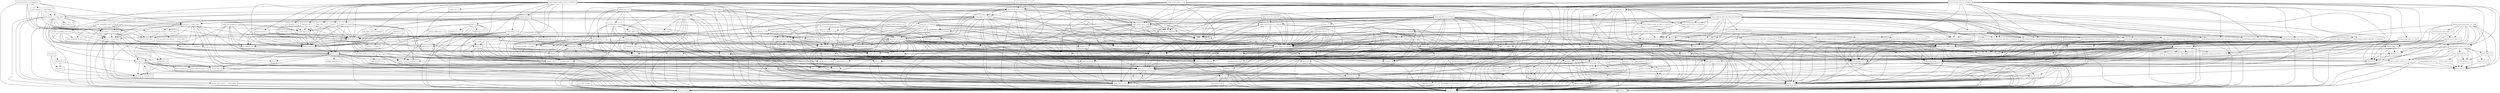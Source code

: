 digraph dependencies {
  node [shape = box, fontsize=10.0];
  activemq_broker_5_15_4 -> activemq_client_5_15_4;
  activemq_broker_5_15_4 -> guava_25_1_jre;
  activemq_broker_5_15_4 -> hawtbuf_1_11;
  activemq_broker_5_15_4 -> jackson_databind_2_9_6;
  activemq_broker_5_15_4 -> jms_1_1;
  activemq_broker_5_15_4 -> org_osgi_core_6_0_0;
  activemq_broker_5_15_4 -> slf4j_api_1_8_0_beta2;
  activemq_broker_5_15_4 -> xml_apis_1_4_01;
  activemq_client_5_15_4 -> commons_net_3_6;
  activemq_client_5_15_4 -> geronimo_j2ee_management_1_1_spec_1_0_1;
  activemq_client_5_15_4 -> hawtbuf_1_11;
  activemq_client_5_15_4 -> jms_1_1;
  activemq_client_5_15_4 -> slf4j_api_1_8_0_beta2;
  activemq_client_5_15_4 -> xml_apis_1_4_01;
  activemq_jms_pool_5_15_4 -> commons_pool2_2_5_0;
  activemq_jms_pool_5_15_4 -> jboss_transaction_api_1_2_spec_1_1_1_Final;
  activemq_jms_pool_5_15_4 -> jms_1_1;
  activemq_jms_pool_5_15_4 -> slf4j_api_1_8_0_beta2;
  activemq_kahadb_store_5_15_4 -> activemq_broker_5_15_4;
  activemq_kahadb_store_5_15_4 -> activemq_client_5_15_4;
  activemq_kahadb_store_5_15_4 -> jms_1_1;
  activemq_kahadb_store_5_15_4 -> slf4j_api_1_8_0_beta2;
  activemq_openwire_legacy_5_15_4 -> activemq_client_5_15_4;
  activemq_pool_5_15_4 -> activemq_client_5_15_4;
  activemq_pool_5_15_4 -> activemq_jms_pool_5_15_4;
  activemq_pool_5_15_4 -> jboss_transaction_api_1_2_spec_1_1_1_Final;
  activemq_pool_5_15_4 -> jms_1_1;
  activemq_pool_5_15_4 -> slf4j_api_1_8_0_beta2;
  activemq_spring_5_15_4 -> activemq_broker_5_15_4;
  activemq_spring_5_15_4 -> activemq_client_5_15_4;
  activemq_spring_5_15_4 -> activemq_jms_pool_5_15_4;
  activemq_spring_5_15_4 -> activemq_pool_5_15_4;
  activemq_spring_5_15_4 -> jboss_transaction_api_1_2_spec_1_1_1_Final;
  activemq_spring_5_15_4 -> jms_1_1;
  activemq_spring_5_15_4 -> slf4j_api_1_8_0_beta2;
  activemq_spring_5_15_4 -> spring_beans_5_0_7_RELEASE;
  activemq_spring_5_15_4 -> spring_context_5_0_7_RELEASE;
  activemq_spring_5_15_4 -> spring_core_5_0_7_RELEASE;
  activemq_spring_5_15_4 -> xbean_spring_4_8;
  activemq_web_5_15_4 -> activemq_broker_5_15_4;
  activemq_web_5_15_4 -> activemq_client_5_15_4;
  activemq_web_5_15_4 -> activemq_spring_5_15_4;
  activemq_web_5_15_4 -> jaxb_api_2_3_0;
  activemq_web_5_15_4 -> jms_1_1;
  activemq_web_5_15_4 -> slf4j_api_1_8_0_beta2;
  activemq_web_5_15_4 -> spring_beans_5_0_7_RELEASE;
  activemq_web_5_15_4 -> spring_core_5_0_7_RELEASE;
  activemq_web_5_15_4 -> spring_web_5_0_7_RELEASE;
  activemq_web_5_15_4 -> spring_webmvc_5_0_7_RELEASE;
  activemq_web_5_15_4 -> xstream_1_4_10;
  ant_1_10_3 -> ant_launcher_1_10_3;
  ant_1_10_3 -> xml_apis_1_4_01;
  asm_analysis_6_2 -> asm_6_2;
  asm_analysis_6_2 -> asm_tree_6_2;
  asm_tree_6_2 -> asm_6_2;
  asm_util_6_2 -> asm_6_2;
  asm_util_6_2 -> asm_analysis_6_2;
  asm_util_6_2 -> asm_tree_6_2;
  aspectjweaver_1_9_1 -> jcl_over_slf4j_1_8_0_beta2;
  aspectjweaver_1_9_1 -> xml_apis_1_4_01;
  atmosphere_runtime_2_4_24_vaadin1 -> commons_pool2_2_5_0;
  atmosphere_runtime_2_4_24_vaadin1 -> jaxb_api_2_3_0;
  atmosphere_runtime_2_4_24_vaadin1 -> vaadin_slf4j_jdk14_1_6_1;
  atmosphere_runtime_2_4_24_vaadin1 -> xml_apis_1_4_01;
  aws_java_sdk_core_1_11_348 -> httpclient_4_5_5;
  aws_java_sdk_core_1_11_348 -> httpcore_4_4_9;
  aws_java_sdk_core_1_11_348 -> ion_java_1_1_2;
  aws_java_sdk_core_1_11_348 -> jackson_annotations_2_9_0;
  aws_java_sdk_core_1_11_348 -> jackson_core_2_9_6;
  aws_java_sdk_core_1_11_348 -> jackson_databind_2_9_6;
  aws_java_sdk_core_1_11_348 -> jackson_dataformat_cbor_2_9_6;
  aws_java_sdk_core_1_11_348 -> jaxb_api_2_3_0;
  aws_java_sdk_core_1_11_348 -> jcl_over_slf4j_1_8_0_beta2;
  aws_java_sdk_core_1_11_348 -> joda_time_2_10;
  aws_java_sdk_core_1_11_348 -> xml_apis_1_4_01;
  aws_java_sdk_ec2_1_11_348 -> aws_java_sdk_core_1_11_348;
  aws_java_sdk_ec2_1_11_348 -> jackson_databind_2_9_6;
  aws_java_sdk_ec2_1_11_348 -> jcl_over_slf4j_1_8_0_beta2;
  aws_java_sdk_ec2_1_11_348 -> jmespath_java_1_11_348;
  aws_java_sdk_ec2_1_11_348 -> xml_apis_1_4_01;
  aws_java_sdk_logs_1_11_348 -> aws_java_sdk_core_1_11_348;
  aws_java_sdk_logs_1_11_348 -> jackson_annotations_2_9_0;
  aws_java_sdk_logs_1_11_348 -> jackson_core_2_9_6;
  aws_java_sdk_logs_1_11_348 -> jcl_over_slf4j_1_8_0_beta2;
  bcpkix_jdk15on_1_59 -> bcprov_jdk15on_1_59;
  bounce_0_18 -> xml_apis_1_4_01;
  cglib_3_2_6 -> ant_1_10_3;
  cglib_3_2_6 -> asm_6_2;
  citizen_intelligence_agency_2018_5_22_SNAPSHOT -> commons_beanutils_1_9_3_redhat_1;
  citizen_intelligence_agency_2018_5_22_SNAPSHOT -> commons_lang_2_6_0_redhat_6;
  citizen_intelligence_agency_2018_5_22_SNAPSHOT -> commons_lang3_3_7;
  citizen_intelligence_agency_2018_5_22_SNAPSHOT -> commons_text_1_4;
  citizen_intelligence_agency_2018_5_22_SNAPSHOT -> dcharts_2_0_0_hack23;
  citizen_intelligence_agency_2018_5_22_SNAPSHOT -> gantt_addon_1_0_3;
  citizen_intelligence_agency_2018_5_22_SNAPSHOT -> javax_persistence_api_2_2;
  citizen_intelligence_agency_2018_5_22_SNAPSHOT -> joda_time_2_10;
  citizen_intelligence_agency_2018_5_22_SNAPSHOT -> jsoup_1_11_3;
  citizen_intelligence_agency_2018_5_22_SNAPSHOT -> model_external_riksdagen_documentcontent_impl_2018_5_22_SNAPSHOT;
  citizen_intelligence_agency_2018_5_22_SNAPSHOT -> model_external_riksdagen_dokumentlista_impl_2018_5_22_SNAPSHOT;
  citizen_intelligence_agency_2018_5_22_SNAPSHOT -> model_external_riksdagen_dokumentstatus_impl_2018_5_22_SNAPSHOT;
  citizen_intelligence_agency_2018_5_22_SNAPSHOT -> model_external_riksdagen_person_impl_2018_5_22_SNAPSHOT;
  citizen_intelligence_agency_2018_5_22_SNAPSHOT -> model_external_riksdagen_utskottsforslag_impl_2018_5_22_SNAPSHOT;
  citizen_intelligence_agency_2018_5_22_SNAPSHOT -> model_external_worldbank_data_impl_2018_5_22_SNAPSHOT;
  citizen_intelligence_agency_2018_5_22_SNAPSHOT -> model_internal_application_user_impl_2018_5_22_SNAPSHOT;
  citizen_intelligence_agency_2018_5_22_SNAPSHOT -> qrcode_2_1;
  citizen_intelligence_agency_2018_5_22_SNAPSHOT -> responsive_layout_2_1_1;
  citizen_intelligence_agency_2018_5_22_SNAPSHOT -> service_api_2018_5_22_SNAPSHOT;
  citizen_intelligence_agency_2018_5_22_SNAPSHOT -> service_external_esv_2018_5_22_SNAPSHOT;
  citizen_intelligence_agency_2018_5_22_SNAPSHOT -> slf4j_api_1_8_0_beta2;
  citizen_intelligence_agency_2018_5_22_SNAPSHOT -> spring_aop_5_0_7_RELEASE;
  citizen_intelligence_agency_2018_5_22_SNAPSHOT -> spring_beans_5_0_7_RELEASE;
  citizen_intelligence_agency_2018_5_22_SNAPSHOT -> spring_context_5_0_7_RELEASE;
  citizen_intelligence_agency_2018_5_22_SNAPSHOT -> spring_security_core_5_1_0_M1;
  citizen_intelligence_agency_2018_5_22_SNAPSHOT -> spring_security_web_5_1_0_M1;
  citizen_intelligence_agency_2018_5_22_SNAPSHOT -> spring_tx_5_0_7_RELEASE;
  citizen_intelligence_agency_2018_5_22_SNAPSHOT -> spring_web_5_0_7_RELEASE;
  citizen_intelligence_agency_2018_5_22_SNAPSHOT -> statistics_card_0_3_0;
  citizen_intelligence_agency_2018_5_22_SNAPSHOT -> vaadin_grid_util_2_1_1;
  citizen_intelligence_agency_2018_5_22_SNAPSHOT -> vaadin_server_8_4_3;
  citizen_intelligence_agency_2018_5_22_SNAPSHOT -> vaadin_shared_8_4_3;
  citizen_intelligence_agency_2018_5_22_SNAPSHOT -> vaadin_spring_3_0_0;
  citizen_intelligence_agency_2018_5_22_SNAPSHOT -> web_widgets_2018_5_22_SNAPSHOT;
  citizen_intelligence_agency_2018_5_22_SNAPSHOT -> wt_pdf_viewer_1_0_4;
  cloudwatchlogbackappender_1_11 -> aws_java_sdk_core_1_11_348;
  cloudwatchlogbackappender_1_11 -> aws_java_sdk_ec2_1_11_348;
  cloudwatchlogbackappender_1_11 -> aws_java_sdk_logs_1_11_348;
  cloudwatchlogbackappender_1_11 -> logback_classic_1_3_0_alpha4;
  cloudwatchlogbackappender_1_11 -> logback_core_1_3_0_alpha4;
  colt_2_1_4 -> concurrent_1_3_4;
  commons_beanutils_1_9_3_redhat_1 -> commons_collections_3_2_2_redhat_2;
  commons_beanutils_1_9_3_redhat_1 -> jcl_over_slf4j_1_8_0_beta2;
  commons_collections4_4_1 -> xml_apis_1_4_01;
  commons_configuration_1_10 -> commons_beanutils_1_9_3_redhat_1;
  commons_configuration_1_10 -> commons_codec_1_11;
  commons_configuration_1_10 -> commons_collections_3_2_2_redhat_2;
  commons_configuration_1_10 -> commons_lang_2_6_0_redhat_6;
  commons_configuration_1_10 -> jcl_over_slf4j_1_8_0_beta2;
  commons_configuration_1_10 -> xml_apis_1_4_01;
  commons_dbcp2_2_4_0 -> commons_pool2_2_5_0;
  commons_dbcp2_2_4_0 -> jboss_transaction_api_1_2_spec_1_1_1_Final;
  commons_dbcp2_2_4_0 -> jcl_over_slf4j_1_8_0_beta2;
  commons_pool2_2_5_0 -> cglib_3_2_6;
  commons_text_1_4 -> commons_lang3_3_7;
  confirmdialog_3_1_1 -> vaadin_server_8_4_3;
  confirmdialog_3_1_1 -> vaadin_shared_8_4_3;
  core_1_1_2 -> arpack_combined_all_0_1;
  dcharts_2_0_0_hack23 -> commons_codec_1_11;
  dcharts_2_0_0_hack23 -> commons_lang3_3_7;
  dcharts_2_0_0_hack23 -> gwt_user_2_8_2;
  dcharts_2_0_0_hack23 -> vaadin_client_8_4_3;
  dcharts_2_0_0_hack23 -> vaadin_server_8_4_3;
  dcharts_2_0_0_hack23 -> vaadin_shared_8_4_3;
  dom4j_1_6_1 -> jaxb_api_2_3_0;
  dom4j_1_6_1 -> jaxb_xjc_2_3_0_1;
  dom4j_1_6_1 -> xml_apis_1_4_01;
  drools_compiler_7_7_0_Final_redhat_7 -> antlr_runtime_3_5_2;
  drools_compiler_7_7_0_Final_redhat_7 -> drools_core_7_7_0_Final_redhat_7;
  drools_compiler_7_7_0_Final_redhat_7 -> gwt_dev_2_8_2;
  drools_compiler_7_7_0_Final_redhat_7 -> jaxb_api_2_3_0;
  drools_compiler_7_7_0_Final_redhat_7 -> jaxb_xjc_2_3_0_1;
  drools_compiler_7_7_0_Final_redhat_7 -> kie_api_7_7_0_Final_redhat_7;
  drools_compiler_7_7_0_Final_redhat_7 -> kie_internal_7_7_0_Final_redhat_7;
  drools_compiler_7_7_0_Final_redhat_7 -> kie_soup_commons_7_7_0_Final_redhat_7;
  drools_compiler_7_7_0_Final_redhat_7 -> kie_soup_maven_support_7_7_0_Final_redhat_7;
  drools_compiler_7_7_0_Final_redhat_7 -> kie_soup_project_datamodel_commons_7_7_0_Final_redhat_7;
  drools_compiler_7_7_0_Final_redhat_7 -> mvel2_2_4_0_Final_redhat_1;
  drools_compiler_7_7_0_Final_redhat_7 -> protobuf_java_3_5_1;
  drools_compiler_7_7_0_Final_redhat_7 -> slf4j_api_1_8_0_beta2;
  drools_compiler_7_7_0_Final_redhat_7 -> xml_apis_1_4_01;
  drools_compiler_7_7_0_Final_redhat_7 -> xstream_1_4_10;
  drools_core_7_7_0_Final_redhat_7 -> commons_codec_1_11;
  drools_core_7_7_0_Final_redhat_7 -> jaxb_api_2_3_0;
  drools_core_7_7_0_Final_redhat_7 -> jaxb_xjc_2_3_0_1;
  drools_core_7_7_0_Final_redhat_7 -> kie_api_7_7_0_Final_redhat_7;
  drools_core_7_7_0_Final_redhat_7 -> kie_internal_7_7_0_Final_redhat_7;
  drools_core_7_7_0_Final_redhat_7 -> kie_soup_commons_7_7_0_Final_redhat_7;
  drools_core_7_7_0_Final_redhat_7 -> kie_soup_project_datamodel_commons_7_7_0_Final_redhat_7;
  drools_core_7_7_0_Final_redhat_7 -> mvel2_2_4_0_Final_redhat_1;
  drools_core_7_7_0_Final_redhat_7 -> protobuf_java_3_5_1;
  drools_core_7_7_0_Final_redhat_7 -> slf4j_api_1_8_0_beta2;
  drools_core_7_7_0_Final_redhat_7 -> xml_apis_1_4_01;
  drools_core_7_7_0_Final_redhat_7 -> xstream_1_4_10;
  drools_decisiontables_7_7_0_Final_redhat_7 -> drools_compiler_7_7_0_Final_redhat_7;
  drools_decisiontables_7_7_0_Final_redhat_7 -> drools_core_7_7_0_Final_redhat_7;
  drools_decisiontables_7_7_0_Final_redhat_7 -> drools_templates_7_7_0_Final_redhat_7;
  drools_decisiontables_7_7_0_Final_redhat_7 -> kie_api_7_7_0_Final_redhat_7;
  drools_decisiontables_7_7_0_Final_redhat_7 -> kie_internal_7_7_0_Final_redhat_7;
  drools_decisiontables_7_7_0_Final_redhat_7 -> poi_all_3_17;
  drools_decisiontables_7_7_0_Final_redhat_7 -> slf4j_api_1_8_0_beta2;
  drools_templates_7_7_0_Final_redhat_7 -> drools_compiler_7_7_0_Final_redhat_7;
  drools_templates_7_7_0_Final_redhat_7 -> drools_core_7_7_0_Final_redhat_7;
  drools_templates_7_7_0_Final_redhat_7 -> kie_api_7_7_0_Final_redhat_7;
  drools_templates_7_7_0_Final_redhat_7 -> mvel2_2_4_0_Final_redhat_1;
  easybinder_0_5 -> gentyref_1_2_0_vaadin1;
  easybinder_0_5 -> javax_persistence_api_2_2;
  easybinder_0_5 -> vaadin_server_8_4_3;
  easybinder_0_5 -> vaadin_shared_8_4_3;
  easybinder_0_5 -> validation_api_2_0_1_Final;
  ehcache_3_5_2 -> cache_api_1_0_0;
  ehcache_3_5_2 -> jaxb_api_2_3_0;
  ehcache_3_5_2 -> slf4j_api_1_8_0_beta2;
  ehcache_3_5_2 -> xml_apis_1_4_01;
  elasticsearch_rest_client_5_6_8 -> httpasyncclient_4_1_2;
  elasticsearch_rest_client_5_6_8 -> httpclient_4_5_5;
  elasticsearch_rest_client_5_6_8 -> httpcore_4_4_9;
  elasticsearch_rest_client_5_6_8 -> httpcore_nio_4_4_5;
  elasticsearch_rest_client_5_6_8 -> jcl_over_slf4j_1_8_0_beta2;
  elasticsearch_rest_client_sniffer_5_6_8 -> elasticsearch_rest_client_5_6_8;
  elasticsearch_rest_client_sniffer_5_6_8 -> httpcore_4_4_9;
  elasticsearch_rest_client_sniffer_5_6_8 -> jackson_core_2_9_6;
  elasticsearch_rest_client_sniffer_5_6_8 -> jcl_over_slf4j_1_8_0_beta2;
  encrypt_properties_2018_5_22_SNAPSHOT -> bcprov_jdk15on_1_59;
  encrypt_properties_2018_5_22_SNAPSHOT -> jasypt_1_9_3_redhat_3;
  fast_classpath_scanner_3_0_3 -> xml_apis_1_4_01;
  fluent_hc_4_5_5 -> httpclient_4_5_5;
  fluent_hc_4_5_5 -> httpcore_4_4_9;
  gantt_addon_1_0_3 -> gwt_user_2_8_2;
  gantt_addon_1_0_3 -> vaadin_client_8_4_3;
  gantt_addon_1_0_3 -> vaadin_server_8_4_3;
  gantt_addon_1_0_3 -> vaadin_shared_8_4_3;
  googleauth_1_1_5 -> commons_codec_1_11;
  googleauth_1_1_5 -> httpclient_4_5_5;
  guava_25_1_jre -> animal_sniffer_annotations_1_14;
  guava_25_1_jre -> checker_qual_2_0_0;
  guava_25_1_jre -> error_prone_annotations_2_1_3;
  guava_25_1_jre -> j2objc_annotations_1_1;
  guava_25_1_jre -> jsr305_3_0_2;
  gwt_dev_2_8_2 -> animal_sniffer_annotations_1_14;
  gwt_dev_2_8_2 -> ant_1_10_3;
  gwt_dev_2_8_2 -> asm_6_2;
  gwt_dev_2_8_2 -> colt_2_1_4;
  gwt_dev_2_8_2 -> gson_2_8_5;
  gwt_dev_2_8_2 -> j2objc_annotations_1_1;
  gwt_dev_2_8_2 -> jsr305_3_0_2;
  gwt_dev_2_8_2 -> org_osgi_core_6_0_0;
  gwt_dev_2_8_2 -> xml_apis_1_4_01;
  gwt_elemental_2_8_2 -> gwt_user_2_8_2;
  gwt_user_2_8_2 -> asm_6_2;
  gwt_user_2_8_2 -> commons_io_2_6;
  gwt_user_2_8_2 -> gson_2_8_5;
  gwt_user_2_8_2 -> gwt_dev_2_8_2;
  gwt_user_2_8_2 -> icu4j_61_1;
  gwt_user_2_8_2 -> jcl_over_slf4j_1_8_0_beta2;
  gwt_user_2_8_2 -> jsinterop_annotations_1_0_2;
  gwt_user_2_8_2 -> jsr305_3_0_2;
  gwt_user_2_8_2 -> sac_1_3;
  gwt_user_2_8_2 -> validation_api_2_0_1_Final;
  gwt_user_2_8_2 -> xml_apis_1_4_01;
  hawtdispatch_1_22 -> asm_6_2;
  hawtdispatch_1_22 -> org_osgi_core_6_0_0;
  hawtdispatch_scala_1_22 -> hawtdispatch_1_22;
  hawtdispatch_transport_1_22 -> hawtbuf_1_11;
  hawtdispatch_transport_1_22 -> hawtdispatch_1_22;
  hibernate_commons_annotations_5_0_4_Final -> jboss_logging_3_3_2_Final;
  hibernate_core_5_3_2_SNAPSHOT -> ant_1_10_3;
  hibernate_core_5_3_2_SNAPSHOT -> antlr_2_7_7_redhat_7;
  hibernate_core_5_3_2_SNAPSHOT -> byte_buddy_1_8_12;
  hibernate_core_5_3_2_SNAPSHOT -> classmate_1_4_0;
  hibernate_core_5_3_2_SNAPSHOT -> dom4j_1_6_1;
  hibernate_core_5_3_2_SNAPSHOT -> hibernate_commons_annotations_5_0_4_Final;
  hibernate_core_5_3_2_SNAPSHOT -> jandex_2_0_5_Final;
  hibernate_core_5_3_2_SNAPSHOT -> javassist_3_22_0_GA;
  hibernate_core_5_3_2_SNAPSHOT -> javax_persistence_api_2_2;
  hibernate_core_5_3_2_SNAPSHOT -> jaxb_api_2_3_0;
  hibernate_core_5_3_2_SNAPSHOT -> jboss_logging_3_3_2_Final;
  hibernate_core_5_3_2_SNAPSHOT -> jboss_transaction_api_1_2_spec_1_1_1_Final;
  hibernate_core_5_3_2_SNAPSHOT -> validation_api_2_0_1_Final;
  hibernate_core_5_3_2_SNAPSHOT -> xml_apis_1_4_01;
  hibernate_jcache_5_3_2_SNAPSHOT -> cache_api_1_0_0;
  hibernate_jcache_5_3_2_SNAPSHOT -> hibernate_core_5_3_2_SNAPSHOT;
  hibernate_search_elasticsearch_5_10_1_Final -> elasticsearch_rest_client_5_6_8;
  hibernate_search_elasticsearch_5_10_1_Final -> elasticsearch_rest_client_sniffer_5_6_8;
  hibernate_search_elasticsearch_5_10_1_Final -> gson_2_8_5;
  hibernate_search_elasticsearch_5_10_1_Final -> hibernate_search_engine_5_10_1_Final;
  hibernate_search_elasticsearch_5_10_1_Final -> httpasyncclient_4_1_2;
  hibernate_search_elasticsearch_5_10_1_Final -> httpclient_4_5_5;
  hibernate_search_elasticsearch_5_10_1_Final -> httpcore_4_4_9;
  hibernate_search_elasticsearch_5_10_1_Final -> httpcore_nio_4_4_5;
  hibernate_search_elasticsearch_5_10_1_Final -> jaxb_api_2_3_0;
  hibernate_search_elasticsearch_5_10_1_Final -> jboss_logging_3_3_2_Final;
  hibernate_search_elasticsearch_5_10_1_Final -> lucene_analyzers_common_5_5_5;
  hibernate_search_elasticsearch_5_10_1_Final -> lucene_core_5_5_5;
  hibernate_search_elasticsearch_5_10_1_Final -> lucene_facet_5_5_5;
  hibernate_search_engine_5_10_1_Final -> hibernate_commons_annotations_5_0_4_Final;
  hibernate_search_engine_5_10_1_Final -> jboss_logging_3_3_2_Final;
  hibernate_search_engine_5_10_1_Final -> jboss_transaction_api_1_2_spec_1_1_1_Final;
  hibernate_search_engine_5_10_1_Final -> lucene_analyzers_common_5_5_5;
  hibernate_search_engine_5_10_1_Final -> lucene_core_5_5_5;
  hibernate_search_engine_5_10_1_Final -> lucene_facet_5_5_5;
  hibernate_search_engine_5_10_1_Final -> lucene_misc_5_5_5;
  hibernate_search_engine_5_10_1_Final -> lucene_queries_5_5_5;
  hibernate_search_engine_5_10_1_Final -> lucene_queryparser_5_5_5;
  hibernate_search_engine_5_10_1_Final -> xml_apis_1_4_01;
  hibernate_search_orm_5_10_1_Final -> hibernate_commons_annotations_5_0_4_Final;
  hibernate_search_orm_5_10_1_Final -> hibernate_core_5_3_2_SNAPSHOT;
  hibernate_search_orm_5_10_1_Final -> hibernate_search_engine_5_10_1_Final;
  hibernate_search_orm_5_10_1_Final -> javax_persistence_api_2_2;
  hibernate_search_orm_5_10_1_Final -> jboss_transaction_api_1_2_spec_1_1_1_Final;
  hibernate_search_orm_5_10_1_Final -> lucene_core_5_5_5;
  hibernate_validator_6_0_10_Final -> classmate_1_4_0;
  hibernate_validator_6_0_10_Final -> javax_persistence_api_2_2;
  hibernate_validator_6_0_10_Final -> jaxb_api_2_3_0;
  hibernate_validator_6_0_10_Final -> jboss_logging_3_3_2_Final;
  hibernate_validator_6_0_10_Final -> joda_time_2_10;
  hibernate_validator_6_0_10_Final -> jsoup_1_11_3;
  hibernate_validator_6_0_10_Final -> validation_api_2_0_1_Final;
  hibernate_validator_6_0_10_Final -> xml_apis_1_4_01;
  httpasyncclient_4_1_2 -> httpclient_4_5_5;
  httpasyncclient_4_1_2 -> httpcore_4_4_9;
  httpasyncclient_4_1_2 -> httpcore_nio_4_4_5;
  httpasyncclient_4_1_2 -> jcl_over_slf4j_1_8_0_beta2;
  httpclient_4_5_5 -> commons_codec_1_11;
  httpclient_4_5_5 -> httpcore_4_4_9;
  httpclient_4_5_5 -> jcl_over_slf4j_1_8_0_beta2;
  httpcore_nio_4_4_5 -> httpcore_4_4_9;
  hyperjaxb3_ejb_roundtrip_0_6_2 -> commons_io_2_6;
  hyperjaxb3_ejb_roundtrip_0_6_2 -> commons_lang3_3_7;
  hyperjaxb3_ejb_roundtrip_0_6_2 -> hyperjaxb3_ejb_runtime_0_6_2;
  hyperjaxb3_ejb_roundtrip_0_6_2 -> javax_persistence_api_2_2;
  hyperjaxb3_ejb_roundtrip_0_6_2 -> jaxb_api_2_3_0;
  hyperjaxb3_ejb_roundtrip_0_6_2 -> jaxb2_basics_runtime_0_12_0;
  hyperjaxb3_ejb_roundtrip_0_6_2 -> jaxb2_basics_testing_0_10_0;
  hyperjaxb3_ejb_roundtrip_0_6_2 -> jcl_over_slf4j_1_8_0_beta2;
  hyperjaxb3_ejb_roundtrip_0_6_2 -> xml_apis_1_4_01;
  hyperjaxb3_ejb_runtime_0_6_2 -> commons_lang3_3_7;
  hyperjaxb3_ejb_runtime_0_6_2 -> javax_persistence_api_2_2;
  hyperjaxb3_ejb_runtime_0_6_2 -> jaxb_api_2_3_0;
  hyperjaxb3_ejb_runtime_0_6_2 -> xml_apis_1_4_01;
  icu4j_61_1 -> xml_apis_1_4_01;
  jackson_databind_2_9_6 -> jackson_annotations_2_9_0;
  jackson_databind_2_9_6 -> jackson_core_2_9_6;
  jackson_databind_2_9_6 -> xml_apis_1_4_01;
  jackson_dataformat_cbor_2_9_6 -> jackson_core_2_9_6;
  jackson_datatype_jdk8_2_9_6 -> jackson_core_2_9_6;
  jackson_datatype_jdk8_2_9_6 -> jackson_databind_2_9_6;
  jackson_mapper_asl_1_9_13_redhat_4 -> jackson_core_asl_1_9_13_redhat_4;
  jackson_mapper_asl_1_9_13_redhat_4 -> joda_time_2_10;
  jackson_mapper_asl_1_9_13_redhat_4 -> xml_apis_1_4_01;
  jandex_2_0_5_Final -> ant_1_10_3;
  jasypt_1_9_3_redhat_3 -> icu4j_61_1;
  jasypt_hibernate4_1_9_2 -> hibernate_core_5_3_2_SNAPSHOT;
  jasypt_hibernate4_1_9_2 -> jasypt_1_9_3_redhat_3;
  jasypt_spring31_1_9_3_redhat_3 -> jasypt_1_9_3_redhat_3;
  jasypt_spring31_1_9_3_redhat_3 -> spring_beans_5_0_7_RELEASE;
  jasypt_spring31_1_9_3_redhat_3 -> spring_context_5_0_7_RELEASE;
  jasypt_spring31_1_9_3_redhat_3 -> spring_core_5_0_7_RELEASE;
  jasypt_spring31_1_9_3_redhat_3 -> xml_apis_1_4_01;
  java_cup_11b_2015_03_26 -> ant_1_10_3;
  javamelody_core_1_72_0 -> activation_1_1;
  javamelody_core_1_72_0 -> commons_dbcp2_2_4_0;
  javamelody_core_1_72_0 -> javax_interceptor_api_1_2;
  javamelody_core_1_72_0 -> javax_mail_1_6_1_redhat_1;
  javamelody_core_1_72_0 -> javax_persistence_api_2_2;
  javamelody_core_1_72_0 -> jrobin_1_6_0;
  javamelody_core_1_72_0 -> log4j_over_slf4j_1_8_0_beta2;
  javamelody_core_1_72_0 -> logback_classic_1_3_0_alpha4;
  javamelody_core_1_72_0 -> logback_core_1_3_0_alpha4;
  javamelody_core_1_72_0 -> openpdf_1_0_5;
  javamelody_core_1_72_0 -> quartz_2_3_0;
  javamelody_core_1_72_0 -> slf4j_api_1_8_0_beta2;
  javamelody_core_1_72_0 -> spring_aop_5_0_7_RELEASE;
  javamelody_core_1_72_0 -> spring_beans_5_0_7_RELEASE;
  javamelody_core_1_72_0 -> spring_context_5_0_7_RELEASE;
  javamelody_core_1_72_0 -> spring_core_5_0_7_RELEASE;
  javamelody_core_1_72_0 -> spring_web_5_0_7_RELEASE;
  javamelody_core_1_72_0 -> xml_apis_1_4_01;
  javamelody_core_1_72_0 -> xstream_1_4_10;
  javax_mail_1_6_1_redhat_1 -> activation_1_1;
  javax_mail_1_6_1_redhat_1 -> xml_apis_1_4_01;
  javers_core_3_9_7 -> fast_classpath_scanner_3_0_3;
  javers_core_3_9_7 -> gson_2_8_5;
  javers_core_3_9_7 -> guava_25_1_jre;
  javers_core_3_9_7 -> joda_time_2_10;
  javers_core_3_9_7 -> picocontainer_2_15;
  javers_core_3_9_7 -> slf4j_api_1_8_0_beta2;
  javers_persistence_sql_3_9_7 -> guava_25_1_jre;
  javers_persistence_sql_3_9_7 -> javers_core_3_9_7;
  javers_persistence_sql_3_9_7 -> polyjdbc_0_7_3;
  javers_persistence_sql_3_9_7 -> slf4j_api_1_8_0_beta2;
  javers_spring_3_9_7 -> aspectjweaver_1_9_1;
  javers_spring_3_9_7 -> javers_core_3_9_7;
  javers_spring_3_9_7 -> spring_security_core_5_1_0_M1;
  javers_spring_jpa_3_9_7 -> aspectjweaver_1_9_1;
  javers_spring_jpa_3_9_7 -> hibernate_core_5_3_2_SNAPSHOT;
  javers_spring_jpa_3_9_7 -> javax_persistence_api_2_2;
  javers_spring_jpa_3_9_7 -> javers_core_3_9_7;
  javers_spring_jpa_3_9_7 -> javers_persistence_sql_3_9_7;
  javers_spring_jpa_3_9_7 -> javers_spring_3_9_7;
  javers_spring_jpa_3_9_7 -> jboss_transaction_api_1_2_spec_1_1_1_Final;
  javers_spring_jpa_3_9_7 -> slf4j_api_1_8_0_beta2;
  javers_spring_jpa_3_9_7 -> spring_tx_5_0_7_RELEASE;
  jaxb_api_2_3_0 -> activation_1_1;
  jaxb_api_2_3_0 -> xml_apis_1_4_01;
  jaxb_core_2_3_0_1 -> activation_1_1;
  jaxb_core_2_3_0_1 -> jaxb_api_2_3_0;
  jaxb_core_2_3_0_1 -> xml_apis_1_4_01;
  jaxb_impl_2_3_0_1 -> activation_1_1;
  jaxb_impl_2_3_0_1 -> jaxb_api_2_3_0;
  jaxb_impl_2_3_0_1 -> jaxb_core_2_3_0_1;
  jaxb_impl_2_3_0_1 -> xml_apis_1_4_01;
  jaxb_xjc_2_3_0_1 -> activation_1_1;
  jaxb_xjc_2_3_0_1 -> ant_1_10_3;
  jaxb_xjc_2_3_0_1 -> jaxb_api_2_3_0;
  jaxb_xjc_2_3_0_1 -> jaxb_core_2_3_0_1;
  jaxb_xjc_2_3_0_1 -> xml_apis_1_4_01;
  jaxb2_basics_runtime_0_12_0 -> activation_1_1;
  jaxb2_basics_runtime_0_12_0 -> jaxb_api_2_3_0;
  jaxb2_basics_runtime_0_12_0 -> jaxb_core_2_3_0_1;
  jaxb2_basics_runtime_0_12_0 -> xml_apis_1_4_01;
  jaxb2_basics_testing_0_10_0 -> commons_io_2_6;
  jaxb2_basics_testing_0_10_0 -> jaxb_api_2_3_0;
  jaxb2_basics_testing_0_10_0 -> jaxb2_basics_runtime_0_12_0;
  jaxb2_basics_testing_0_10_0 -> jcl_over_slf4j_1_8_0_beta2;
  jaxb2_basics_testing_0_10_0 -> xml_apis_1_4_01;
  jaxb2_basics_tools_0_10_0 -> commons_beanutils_1_9_3_redhat_1;
  jaxb2_basics_tools_0_10_0 -> commons_lang3_3_7;
  jaxb2_basics_tools_0_10_0 -> jaxb_api_2_3_0;
  jaxb2_basics_tools_0_10_0 -> jaxb_core_2_3_0_1;
  jaxb2_basics_tools_0_10_0 -> jaxb_xjc_2_3_0_1;
  jaxb2_basics_tools_0_10_0 -> jaxb2_basics_runtime_0_12_0;
  jaxb2_basics_tools_0_10_0 -> jcl_over_slf4j_1_8_0_beta2;
  jaxb2_basics_tools_0_10_0 -> spring_beans_5_0_7_RELEASE;
  jaxb2_basics_tools_0_10_0 -> spring_context_5_0_7_RELEASE;
  jaxb2_basics_tools_0_10_0 -> xml_apis_1_4_01;
  jboss_logging_3_3_2_Final -> log4j_over_slf4j_1_8_0_beta2;
  jboss_logging_3_3_2_Final -> slf4j_api_1_8_0_beta2;
  jboss_transaction_api_1_2_spec_1_1_1_Final -> javax_interceptor_api_1_2;
  jboss_transaction_spi_7_6_0_Final_redhat_1 -> jboss_logging_3_3_2_Final;
  jboss_transaction_spi_7_6_0_Final_redhat_1 -> jboss_transaction_api_1_2_spec_1_1_1_Final;
  jbpm_flow_7_7_0_Final_redhat_7 -> commons_lang3_3_7;
  jbpm_flow_7_7_0_Final_redhat_7 -> drools_core_7_7_0_Final_redhat_7;
  jbpm_flow_7_7_0_Final_redhat_7 -> jaxb_api_2_3_0;
  jbpm_flow_7_7_0_Final_redhat_7 -> kie_api_7_7_0_Final_redhat_7;
  jbpm_flow_7_7_0_Final_redhat_7 -> kie_dmn_api_7_7_0_Final_redhat_7;
  jbpm_flow_7_7_0_Final_redhat_7 -> kie_internal_7_7_0_Final_redhat_7;
  jbpm_flow_7_7_0_Final_redhat_7 -> kie_soup_commons_7_7_0_Final_redhat_7;
  jbpm_flow_7_7_0_Final_redhat_7 -> kie_soup_project_datamodel_commons_7_7_0_Final_redhat_7;
  jbpm_flow_7_7_0_Final_redhat_7 -> mvel2_2_4_0_Final_redhat_1;
  jbpm_flow_7_7_0_Final_redhat_7 -> protobuf_java_3_5_1;
  jbpm_flow_7_7_0_Final_redhat_7 -> quartz_2_3_0;
  jbpm_flow_7_7_0_Final_redhat_7 -> slf4j_api_1_8_0_beta2;
  jbpm_flow_7_7_0_Final_redhat_7 -> xml_apis_1_4_01;
  jbpm_flow_7_7_0_Final_redhat_7 -> xstream_1_4_10;
  jcl_over_slf4j_1_8_0_beta2 -> slf4j_api_1_8_0_beta2;
  jdom2_2_0_6 -> xml_apis_1_4_01;
  jmespath_java_1_11_348 -> jackson_databind_2_9_6;
  jna_platform_4_5_1 -> jna_4_5_1;
  jrobin_1_6_0 -> xml_apis_1_4_01;
  jsoup_1_11_3 -> xml_apis_1_4_01;
  jul_to_slf4j_1_8_0_beta2 -> slf4j_api_1_8_0_beta2;
  kie_api_7_7_0_Final_redhat_7 -> jaxb_api_2_3_0;
  kie_api_7_7_0_Final_redhat_7 -> kie_soup_maven_support_7_7_0_Final_redhat_7;
  kie_api_7_7_0_Final_redhat_7 -> org_osgi_core_6_0_0;
  kie_api_7_7_0_Final_redhat_7 -> slf4j_api_1_8_0_beta2;
  kie_dmn_api_7_7_0_Final_redhat_7 -> kie_api_7_7_0_Final_redhat_7;
  kie_dmn_api_7_7_0_Final_redhat_7 -> xstream_1_4_10;
  kie_internal_7_7_0_Final_redhat_7 -> jaxb_api_2_3_0;
  kie_internal_7_7_0_Final_redhat_7 -> jaxb_xjc_2_3_0_1;
  kie_internal_7_7_0_Final_redhat_7 -> kie_api_7_7_0_Final_redhat_7;
  kie_internal_7_7_0_Final_redhat_7 -> org_osgi_core_6_0_0;
  kie_internal_7_7_0_Final_redhat_7 -> slf4j_api_1_8_0_beta2;
  kie_internal_7_7_0_Final_redhat_7 -> xstream_1_4_10;
  kie_soup_commons_7_7_0_Final_redhat_7 -> xstream_1_4_10;
  kie_soup_maven_support_7_7_0_Final_redhat_7 -> slf4j_api_1_8_0_beta2;
  kie_soup_maven_support_7_7_0_Final_redhat_7 -> xml_apis_1_4_01;
  kie_soup_project_datamodel_api_7_7_0_Final_redhat_7 -> kie_soup_commons_7_7_0_Final_redhat_7;
  kie_soup_project_datamodel_commons_7_7_0_Final_redhat_7 -> kie_soup_project_datamodel_api_7_7_0_Final_redhat_7;
  kie_soup_project_datamodel_commons_7_7_0_Final_redhat_7 -> mvel2_2_4_0_Final_redhat_1;
  kie_spring_7_7_0_Final_redhat_7 -> drools_compiler_7_7_0_Final_redhat_7;
  kie_spring_7_7_0_Final_redhat_7 -> drools_core_7_7_0_Final_redhat_7;
  kie_spring_7_7_0_Final_redhat_7 -> javax_persistence_api_2_2;
  kie_spring_7_7_0_Final_redhat_7 -> jbpm_flow_7_7_0_Final_redhat_7;
  kie_spring_7_7_0_Final_redhat_7 -> kie_api_7_7_0_Final_redhat_7;
  kie_spring_7_7_0_Final_redhat_7 -> kie_internal_7_7_0_Final_redhat_7;
  kie_spring_7_7_0_Final_redhat_7 -> slf4j_api_1_8_0_beta2;
  kie_spring_7_7_0_Final_redhat_7 -> spring_beans_5_0_7_RELEASE;
  kie_spring_7_7_0_Final_redhat_7 -> spring_context_5_0_7_RELEASE;
  kie_spring_7_7_0_Final_redhat_7 -> spring_core_5_0_7_RELEASE;
  kie_spring_7_7_0_Final_redhat_7 -> spring_orm_5_0_7_RELEASE;
  kie_spring_7_7_0_Final_redhat_7 -> spring_tx_5_0_7_RELEASE;
  kie_spring_7_7_0_Final_redhat_7 -> xml_apis_1_4_01;
  kinesis_logback_appender_1_4_2 -> aws_java_sdk_core_1_11_348;
  kinesis_logback_appender_1_4_2 -> logback_core_1_3_0_alpha4;
  liquibase_core_3_6_1 -> ant_1_10_3;
  liquibase_core_3_6_1 -> logback_classic_1_3_0_alpha4;
  liquibase_core_3_6_1 -> logback_core_1_3_0_alpha4;
  liquibase_core_3_6_1 -> org_osgi_core_6_0_0;
  liquibase_core_3_6_1 -> slf4j_api_1_8_0_beta2;
  liquibase_core_3_6_1 -> snakeyaml_1_21;
  liquibase_core_3_6_1 -> spring_beans_5_0_7_RELEASE;
  liquibase_core_3_6_1 -> spring_context_5_0_7_RELEASE;
  liquibase_core_3_6_1 -> spring_core_5_0_7_RELEASE;
  liquibase_core_3_6_1 -> xml_apis_1_4_01;
  log4j_over_slf4j_1_8_0_beta2 -> slf4j_api_1_8_0_beta2;
  log4j_over_slf4j_1_8_0_beta2 -> xml_apis_1_4_01;
  logback_awslogs_appender_1_0_0 -> aws_java_sdk_core_1_11_348;
  logback_awslogs_appender_1_0_0 -> aws_java_sdk_logs_1_11_348;
  logback_awslogs_appender_1_0_0 -> logback_classic_1_3_0_alpha4;
  logback_awslogs_appender_1_0_0 -> logback_core_1_3_0_alpha4;
  logback_classic_1_3_0_alpha4 -> logback_core_1_3_0_alpha4;
  logback_classic_1_3_0_alpha4 -> slf4j_api_1_8_0_beta2;
  logback_classic_1_3_0_alpha4 -> xml_apis_1_4_01;
  logback_core_1_3_0_alpha4 -> javax_mail_1_6_1_redhat_1;
  logback_core_1_3_0_alpha4 -> xml_apis_1_4_01;
  logback_elasticsearch_appender_1_6 -> aws_java_sdk_core_1_11_348;
  logback_elasticsearch_appender_1_6 -> jackson_core_2_9_6;
  logback_elasticsearch_appender_1_6 -> logback_classic_1_3_0_alpha4;
  logback_elasticsearch_appender_1_6 -> logback_core_1_3_0_alpha4;
  logback_elasticsearch_appender_1_6 -> slf4j_api_1_8_0_beta2;
  lucene_analyzers_common_5_5_5 -> lucene_core_5_5_5;
  lucene_analyzers_common_5_5_5 -> xml_apis_1_4_01;
  lucene_analyzers_phonetic_5_5_5 -> commons_codec_1_11;
  lucene_analyzers_phonetic_5_5_5 -> lucene_analyzers_common_5_5_5;
  lucene_analyzers_phonetic_5_5_5 -> lucene_core_5_5_5;
  lucene_backward_codecs_5_5_5 -> lucene_core_5_5_5;
  lucene_facet_5_5_5 -> lucene_core_5_5_5;
  lucene_facet_5_5_5 -> lucene_queries_5_5_5;
  lucene_misc_5_5_5 -> lucene_core_5_5_5;
  lucene_queries_5_5_5 -> lucene_core_5_5_5;
  lucene_queryparser_5_5_5 -> lucene_core_5_5_5;
  lucene_queryparser_5_5_5 -> lucene_queries_5_5_5;
  lucene_queryparser_5_5_5 -> lucene_sandbox_5_5_5;
  lucene_queryparser_5_5_5 -> xml_apis_1_4_01;
  lucene_sandbox_5_5_5 -> lucene_core_5_5_5;
  model_common_impl_2018_5_22_SNAPSHOT -> jaxb_api_2_3_0;
  model_common_impl_2018_5_22_SNAPSHOT -> model_common_api_2018_5_22_SNAPSHOT;
  model_common_impl_2018_5_22_SNAPSHOT -> slf4j_api_1_8_0_beta2;
  model_external_riksdagen_documentcontent_impl_2018_5_22_SNAPSHOT -> hyperjaxb3_ejb_roundtrip_0_6_2;
  model_external_riksdagen_documentcontent_impl_2018_5_22_SNAPSHOT -> javax_persistence_api_2_2;
  model_external_riksdagen_documentcontent_impl_2018_5_22_SNAPSHOT -> jaxb_api_2_3_0;
  model_external_riksdagen_documentcontent_impl_2018_5_22_SNAPSHOT -> jaxb2_basics_runtime_0_12_0;
  model_external_riksdagen_documentcontent_impl_2018_5_22_SNAPSHOT -> model_common_api_2018_5_22_SNAPSHOT;
  model_external_riksdagen_documentcontent_impl_2018_5_22_SNAPSHOT -> xml_apis_1_4_01;
  model_external_riksdagen_dokumentlista_impl_2018_5_22_SNAPSHOT -> hyperjaxb3_ejb_roundtrip_0_6_2;
  model_external_riksdagen_dokumentlista_impl_2018_5_22_SNAPSHOT -> javax_persistence_api_2_2;
  model_external_riksdagen_dokumentlista_impl_2018_5_22_SNAPSHOT -> jaxb_api_2_3_0;
  model_external_riksdagen_dokumentlista_impl_2018_5_22_SNAPSHOT -> jaxb2_basics_runtime_0_12_0;
  model_external_riksdagen_dokumentlista_impl_2018_5_22_SNAPSHOT -> model_common_api_2018_5_22_SNAPSHOT;
  model_external_riksdagen_dokumentlista_impl_2018_5_22_SNAPSHOT -> xml_apis_1_4_01;
  model_external_riksdagen_dokumentstatus_impl_2018_5_22_SNAPSHOT -> hyperjaxb3_ejb_roundtrip_0_6_2;
  model_external_riksdagen_dokumentstatus_impl_2018_5_22_SNAPSHOT -> javax_persistence_api_2_2;
  model_external_riksdagen_dokumentstatus_impl_2018_5_22_SNAPSHOT -> jaxb_api_2_3_0;
  model_external_riksdagen_dokumentstatus_impl_2018_5_22_SNAPSHOT -> jaxb2_basics_runtime_0_12_0;
  model_external_riksdagen_dokumentstatus_impl_2018_5_22_SNAPSHOT -> model_common_api_2018_5_22_SNAPSHOT;
  model_external_riksdagen_dokumentstatus_impl_2018_5_22_SNAPSHOT -> model_common_impl_2018_5_22_SNAPSHOT;
  model_external_riksdagen_dokumentstatus_impl_2018_5_22_SNAPSHOT -> xml_apis_1_4_01;
  model_external_riksdagen_person_impl_2018_5_22_SNAPSHOT -> hyperjaxb3_ejb_roundtrip_0_6_2;
  model_external_riksdagen_person_impl_2018_5_22_SNAPSHOT -> javax_persistence_api_2_2;
  model_external_riksdagen_person_impl_2018_5_22_SNAPSHOT -> jaxb_api_2_3_0;
  model_external_riksdagen_person_impl_2018_5_22_SNAPSHOT -> jaxb2_basics_runtime_0_12_0;
  model_external_riksdagen_person_impl_2018_5_22_SNAPSHOT -> model_common_api_2018_5_22_SNAPSHOT;
  model_external_riksdagen_person_impl_2018_5_22_SNAPSHOT -> model_common_impl_2018_5_22_SNAPSHOT;
  model_external_riksdagen_person_impl_2018_5_22_SNAPSHOT -> xml_apis_1_4_01;
  model_external_riksdagen_personlista_impl_2018_5_22_SNAPSHOT -> hyperjaxb3_ejb_roundtrip_0_6_2;
  model_external_riksdagen_personlista_impl_2018_5_22_SNAPSHOT -> javax_persistence_api_2_2;
  model_external_riksdagen_personlista_impl_2018_5_22_SNAPSHOT -> jaxb_api_2_3_0;
  model_external_riksdagen_personlista_impl_2018_5_22_SNAPSHOT -> jaxb2_basics_runtime_0_12_0;
  model_external_riksdagen_personlista_impl_2018_5_22_SNAPSHOT -> model_common_api_2018_5_22_SNAPSHOT;
  model_external_riksdagen_personlista_impl_2018_5_22_SNAPSHOT -> model_common_impl_2018_5_22_SNAPSHOT;
  model_external_riksdagen_personlista_impl_2018_5_22_SNAPSHOT -> xml_apis_1_4_01;
  model_external_riksdagen_utskottsforslag_impl_2018_5_22_SNAPSHOT -> hyperjaxb3_ejb_roundtrip_0_6_2;
  model_external_riksdagen_utskottsforslag_impl_2018_5_22_SNAPSHOT -> hyperjaxb3_ejb_runtime_0_6_2;
  model_external_riksdagen_utskottsforslag_impl_2018_5_22_SNAPSHOT -> javax_persistence_api_2_2;
  model_external_riksdagen_utskottsforslag_impl_2018_5_22_SNAPSHOT -> jaxb_api_2_3_0;
  model_external_riksdagen_utskottsforslag_impl_2018_5_22_SNAPSHOT -> jaxb2_basics_runtime_0_12_0;
  model_external_riksdagen_utskottsforslag_impl_2018_5_22_SNAPSHOT -> model_common_api_2018_5_22_SNAPSHOT;
  model_external_riksdagen_utskottsforslag_impl_2018_5_22_SNAPSHOT -> model_common_impl_2018_5_22_SNAPSHOT;
  model_external_riksdagen_utskottsforslag_impl_2018_5_22_SNAPSHOT -> xml_apis_1_4_01;
  model_external_riksdagen_votering_impl_2018_5_22_SNAPSHOT -> hyperjaxb3_ejb_roundtrip_0_6_2;
  model_external_riksdagen_votering_impl_2018_5_22_SNAPSHOT -> javax_persistence_api_2_2;
  model_external_riksdagen_votering_impl_2018_5_22_SNAPSHOT -> jaxb_api_2_3_0;
  model_external_riksdagen_votering_impl_2018_5_22_SNAPSHOT -> jaxb2_basics_runtime_0_12_0;
  model_external_riksdagen_votering_impl_2018_5_22_SNAPSHOT -> model_common_api_2018_5_22_SNAPSHOT;
  model_external_riksdagen_votering_impl_2018_5_22_SNAPSHOT -> model_common_impl_2018_5_22_SNAPSHOT;
  model_external_riksdagen_votering_impl_2018_5_22_SNAPSHOT -> xml_apis_1_4_01;
  model_external_riksdagen_voteringlista_impl_2018_5_22_SNAPSHOT -> hyperjaxb3_ejb_roundtrip_0_6_2;
  model_external_riksdagen_voteringlista_impl_2018_5_22_SNAPSHOT -> javax_persistence_api_2_2;
  model_external_riksdagen_voteringlista_impl_2018_5_22_SNAPSHOT -> jaxb_api_2_3_0;
  model_external_riksdagen_voteringlista_impl_2018_5_22_SNAPSHOT -> jaxb2_basics_runtime_0_12_0;
  model_external_riksdagen_voteringlista_impl_2018_5_22_SNAPSHOT -> model_common_api_2018_5_22_SNAPSHOT;
  model_external_riksdagen_voteringlista_impl_2018_5_22_SNAPSHOT -> xml_apis_1_4_01;
  model_external_val_kommunvalkrets_impl_2018_5_22_SNAPSHOT -> hyperjaxb3_ejb_roundtrip_0_6_2;
  model_external_val_kommunvalkrets_impl_2018_5_22_SNAPSHOT -> javax_persistence_api_2_2;
  model_external_val_kommunvalkrets_impl_2018_5_22_SNAPSHOT -> jaxb_api_2_3_0;
  model_external_val_kommunvalkrets_impl_2018_5_22_SNAPSHOT -> jaxb2_basics_runtime_0_12_0;
  model_external_val_kommunvalkrets_impl_2018_5_22_SNAPSHOT -> model_common_api_2018_5_22_SNAPSHOT;
  model_external_val_kommunvalkrets_impl_2018_5_22_SNAPSHOT -> xml_apis_1_4_01;
  model_external_val_landstingvalkrets_impl_2018_5_22_SNAPSHOT -> hyperjaxb3_ejb_roundtrip_0_6_2;
  model_external_val_landstingvalkrets_impl_2018_5_22_SNAPSHOT -> javax_persistence_api_2_2;
  model_external_val_landstingvalkrets_impl_2018_5_22_SNAPSHOT -> jaxb_api_2_3_0;
  model_external_val_landstingvalkrets_impl_2018_5_22_SNAPSHOT -> jaxb2_basics_runtime_0_12_0;
  model_external_val_landstingvalkrets_impl_2018_5_22_SNAPSHOT -> model_common_api_2018_5_22_SNAPSHOT;
  model_external_val_landstingvalkrets_impl_2018_5_22_SNAPSHOT -> xml_apis_1_4_01;
  model_external_val_partier_impl_2018_5_22_SNAPSHOT -> hyperjaxb3_ejb_roundtrip_0_6_2;
  model_external_val_partier_impl_2018_5_22_SNAPSHOT -> javax_persistence_api_2_2;
  model_external_val_partier_impl_2018_5_22_SNAPSHOT -> jaxb_api_2_3_0;
  model_external_val_partier_impl_2018_5_22_SNAPSHOT -> jaxb2_basics_runtime_0_12_0;
  model_external_val_partier_impl_2018_5_22_SNAPSHOT -> model_common_api_2018_5_22_SNAPSHOT;
  model_external_val_partier_impl_2018_5_22_SNAPSHOT -> model_common_impl_2018_5_22_SNAPSHOT;
  model_external_val_partier_impl_2018_5_22_SNAPSHOT -> xml_apis_1_4_01;
  model_external_val_riksdagsvalkrets_impl_2018_5_22_SNAPSHOT -> hyperjaxb3_ejb_roundtrip_0_6_2;
  model_external_val_riksdagsvalkrets_impl_2018_5_22_SNAPSHOT -> javax_persistence_api_2_2;
  model_external_val_riksdagsvalkrets_impl_2018_5_22_SNAPSHOT -> jaxb_api_2_3_0;
  model_external_val_riksdagsvalkrets_impl_2018_5_22_SNAPSHOT -> jaxb2_basics_runtime_0_12_0;
  model_external_val_riksdagsvalkrets_impl_2018_5_22_SNAPSHOT -> model_common_api_2018_5_22_SNAPSHOT;
  model_external_val_riksdagsvalkrets_impl_2018_5_22_SNAPSHOT -> xml_apis_1_4_01;
  model_external_worldbank_data_impl_2018_5_22_SNAPSHOT -> hyperjaxb3_ejb_roundtrip_0_6_2;
  model_external_worldbank_data_impl_2018_5_22_SNAPSHOT -> javax_persistence_api_2_2;
  model_external_worldbank_data_impl_2018_5_22_SNAPSHOT -> jaxb_api_2_3_0;
  model_external_worldbank_data_impl_2018_5_22_SNAPSHOT -> jaxb2_basics_runtime_0_12_0;
  model_external_worldbank_data_impl_2018_5_22_SNAPSHOT -> model_common_api_2018_5_22_SNAPSHOT;
  model_external_worldbank_indicators_impl_2018_5_22_SNAPSHOT -> hyperjaxb3_ejb_roundtrip_0_6_2;
  model_external_worldbank_indicators_impl_2018_5_22_SNAPSHOT -> javax_persistence_api_2_2;
  model_external_worldbank_indicators_impl_2018_5_22_SNAPSHOT -> jaxb_api_2_3_0;
  model_external_worldbank_indicators_impl_2018_5_22_SNAPSHOT -> jaxb2_basics_runtime_0_12_0;
  model_external_worldbank_indicators_impl_2018_5_22_SNAPSHOT -> model_common_api_2018_5_22_SNAPSHOT;
  model_external_worldbank_indicators_impl_2018_5_22_SNAPSHOT -> xml_apis_1_4_01;
  model_external_worldbank_topic_impl_2018_5_22_SNAPSHOT -> hyperjaxb3_ejb_roundtrip_0_6_2;
  model_external_worldbank_topic_impl_2018_5_22_SNAPSHOT -> javax_persistence_api_2_2;
  model_external_worldbank_topic_impl_2018_5_22_SNAPSHOT -> jaxb_api_2_3_0;
  model_external_worldbank_topic_impl_2018_5_22_SNAPSHOT -> jaxb2_basics_runtime_0_12_0;
  model_external_worldbank_topic_impl_2018_5_22_SNAPSHOT -> model_common_api_2018_5_22_SNAPSHOT;
  model_external_worldbank_topic_impl_2018_5_22_SNAPSHOT -> xml_apis_1_4_01;
  model_internal_application_user_impl_2018_5_22_SNAPSHOT -> javax_persistence_api_2_2;
  model_internal_application_user_impl_2018_5_22_SNAPSHOT -> javers_core_3_9_7;
  model_internal_application_user_impl_2018_5_22_SNAPSHOT -> jaxb_api_2_3_0;
  model_internal_application_user_impl_2018_5_22_SNAPSHOT -> jaxb2_basics_runtime_0_12_0;
  model_internal_application_user_impl_2018_5_22_SNAPSHOT -> model_common_api_2018_5_22_SNAPSHOT;
  model_internal_application_user_impl_2018_5_22_SNAPSHOT -> model_common_impl_2018_5_22_SNAPSHOT;
  model_internal_application_user_impl_2018_5_22_SNAPSHOT -> xml_apis_1_4_01;
  mtj_1_0_4 -> arpack_combined_all_0_1;
  mtj_1_0_4 -> core_1_1_2;
  mvel2_2_4_0_Final_redhat_1 -> xml_apis_1_4_01;
  narayana_jta_5_8_2_Final -> javax_interceptor_api_1_2;
  narayana_jta_5_8_2_Final -> jboss_logging_3_3_2_Final;
  narayana_jta_5_8_2_Final -> jboss_transaction_api_1_2_spec_1_1_1_Final;
  narayana_jta_5_8_2_Final -> jboss_transaction_spi_7_6_0_Final_redhat_1;
  narayana_jta_5_8_2_Final -> jms_1_1;
  narayana_jta_5_8_2_Final -> xml_apis_1_4_01;
  nekohtml_1_9_22 -> xercesImpl_2_11_0_SP5_redhat_1;
  nekohtml_1_9_22 -> xml_apis_1_4_01;
  netlib_java_1_1 -> arpack_combined_all_0_1;
  netlib_java_1_1 -> core_1_1_2;
  openpdf_1_0_5 -> bcpkix_jdk15on_1_59;
  openpdf_1_0_5 -> bcprov_jdk15on_1_59;
  openpdf_1_0_5 -> xml_apis_1_4_01;
  passay_1_3_1 -> spring_context_5_0_7_RELEASE;
  poi_all_3_17 -> bcpkix_jdk15on_1_59;
  poi_all_3_17 -> bcprov_jdk15on_1_59;
  poi_all_3_17 -> commons_codec_1_11;
  poi_all_3_17 -> commons_collections4_4_1;
  poi_all_3_17 -> curvesapi_1_06;
  poi_all_3_17 -> jaxb_api_2_3_0;
  poi_all_3_17 -> jcl_over_slf4j_1_8_0_beta2;
  poi_all_3_17 -> xml_apis_1_4_01;
  polyjdbc_0_7_3 -> slf4j_api_1_8_0_beta2;
  postgresql_42_2_2 -> jna_4_5_1;
  postgresql_42_2_2 -> jna_platform_4_5_1;
  postgresql_42_2_2 -> org_osgi_core_6_0_0;
  postgresql_42_2_2 -> xml_apis_1_4_01;
  qrcode_2_1 -> gwt_user_2_8_2;
  qrcode_2_1 -> vaadin_client_8_4_3;
  qrcode_2_1 -> vaadin_server_8_4_3;
  qrcode_2_1 -> vaadin_shared_8_4_3;
  quartz_2_3_0 -> jaxb_api_2_3_0;
  quartz_2_3_0 -> jboss_logging_3_3_2_Final;
  quartz_2_3_0 -> jboss_transaction_api_1_2_spec_1_1_1_Final;
  quartz_2_3_0 -> slf4j_api_1_8_0_beta2;
  quartz_2_3_0 -> xml_apis_1_4_01;
  responsive_layout_2_1_1 -> vaadin_server_8_4_3;
  responsive_layout_2_1_1 -> vaadin_shared_8_4_3;
  service_api_2018_5_22_SNAPSHOT -> commons_collections4_4_1;
  service_api_2018_5_22_SNAPSHOT -> commons_lang3_3_7;
  service_api_2018_5_22_SNAPSHOT -> javax_persistence_api_2_2;
  service_api_2018_5_22_SNAPSHOT -> model_internal_application_user_impl_2018_5_22_SNAPSHOT;
  service_api_2018_5_22_SNAPSHOT -> validation_api_2_0_1_Final;
  service_component_agent_api_2018_5_22_SNAPSHOT -> model_internal_application_user_impl_2018_5_22_SNAPSHOT;
  service_component_agent_impl_2018_5_22_SNAPSHOT -> commons_lang3_3_7;
  service_component_agent_impl_2018_5_22_SNAPSHOT -> javax_persistence_api_2_2;
  service_component_agent_impl_2018_5_22_SNAPSHOT -> jms_1_1;
  service_component_agent_impl_2018_5_22_SNAPSHOT -> joda_time_2_10;
  service_component_agent_impl_2018_5_22_SNAPSHOT -> model_external_riksdagen_documentcontent_impl_2018_5_22_SNAPSHOT;
  service_component_agent_impl_2018_5_22_SNAPSHOT -> model_external_riksdagen_dokumentlista_impl_2018_5_22_SNAPSHOT;
  service_component_agent_impl_2018_5_22_SNAPSHOT -> model_external_riksdagen_dokumentstatus_impl_2018_5_22_SNAPSHOT;
  service_component_agent_impl_2018_5_22_SNAPSHOT -> model_external_riksdagen_person_impl_2018_5_22_SNAPSHOT;
  service_component_agent_impl_2018_5_22_SNAPSHOT -> model_external_riksdagen_personlista_impl_2018_5_22_SNAPSHOT;
  service_component_agent_impl_2018_5_22_SNAPSHOT -> model_external_riksdagen_utskottsforslag_impl_2018_5_22_SNAPSHOT;
  service_component_agent_impl_2018_5_22_SNAPSHOT -> model_external_riksdagen_votering_impl_2018_5_22_SNAPSHOT;
  service_component_agent_impl_2018_5_22_SNAPSHOT -> model_external_riksdagen_voteringlista_impl_2018_5_22_SNAPSHOT;
  service_component_agent_impl_2018_5_22_SNAPSHOT -> model_external_worldbank_indicators_impl_2018_5_22_SNAPSHOT;
  service_component_agent_impl_2018_5_22_SNAPSHOT -> model_internal_application_user_impl_2018_5_22_SNAPSHOT;
  service_component_agent_impl_2018_5_22_SNAPSHOT -> service_component_agent_api_2018_5_22_SNAPSHOT;
  service_component_agent_impl_2018_5_22_SNAPSHOT -> service_data_api_2018_5_22_SNAPSHOT;
  service_component_agent_impl_2018_5_22_SNAPSHOT -> service_external_common_2018_5_22_SNAPSHOT;
  service_component_agent_impl_2018_5_22_SNAPSHOT -> service_external_riksdagen_2018_5_22_SNAPSHOT;
  service_component_agent_impl_2018_5_22_SNAPSHOT -> service_external_val_2018_5_22_SNAPSHOT;
  service_component_agent_impl_2018_5_22_SNAPSHOT -> service_external_worldbank_2018_5_22_SNAPSHOT;
  service_component_agent_impl_2018_5_22_SNAPSHOT -> slf4j_api_1_8_0_beta2;
  service_component_agent_impl_2018_5_22_SNAPSHOT -> spring_beans_5_0_7_RELEASE;
  service_component_agent_impl_2018_5_22_SNAPSHOT -> spring_context_5_0_7_RELEASE;
  service_component_agent_impl_2018_5_22_SNAPSHOT -> spring_jms_5_0_7_RELEASE;
  service_component_agent_impl_2018_5_22_SNAPSHOT -> spring_security_core_5_1_0_M1;
  service_component_agent_impl_2018_5_22_SNAPSHOT -> spring_tx_5_0_7_RELEASE;
  service_data_api_2018_5_22_SNAPSHOT -> javax_persistence_api_2_2;
  service_data_api_2018_5_22_SNAPSHOT -> model_internal_application_user_impl_2018_5_22_SNAPSHOT;
  service_data_impl_2018_5_22_SNAPSHOT -> commons_lang_2_6_0_redhat_6;
  service_data_impl_2018_5_22_SNAPSHOT -> guava_25_1_jre;
  service_data_impl_2018_5_22_SNAPSHOT -> hibernate_core_5_3_2_SNAPSHOT;
  service_data_impl_2018_5_22_SNAPSHOT -> hibernate_search_engine_5_10_1_Final;
  service_data_impl_2018_5_22_SNAPSHOT -> hibernate_search_orm_5_10_1_Final;
  service_data_impl_2018_5_22_SNAPSHOT -> javax_persistence_api_2_2;
  service_data_impl_2018_5_22_SNAPSHOT -> javers_core_3_9_7;
  service_data_impl_2018_5_22_SNAPSHOT -> javers_persistence_sql_3_9_7;
  service_data_impl_2018_5_22_SNAPSHOT -> javers_spring_3_9_7;
  service_data_impl_2018_5_22_SNAPSHOT -> javers_spring_jpa_3_9_7;
  service_data_impl_2018_5_22_SNAPSHOT -> lucene_analyzers_common_5_5_5;
  service_data_impl_2018_5_22_SNAPSHOT -> lucene_core_5_5_5;
  service_data_impl_2018_5_22_SNAPSHOT -> model_external_riksdagen_documentcontent_impl_2018_5_22_SNAPSHOT;
  service_data_impl_2018_5_22_SNAPSHOT -> model_external_riksdagen_dokumentlista_impl_2018_5_22_SNAPSHOT;
  service_data_impl_2018_5_22_SNAPSHOT -> model_external_riksdagen_dokumentstatus_impl_2018_5_22_SNAPSHOT;
  service_data_impl_2018_5_22_SNAPSHOT -> model_external_riksdagen_person_impl_2018_5_22_SNAPSHOT;
  service_data_impl_2018_5_22_SNAPSHOT -> model_external_riksdagen_utskottsforslag_impl_2018_5_22_SNAPSHOT;
  service_data_impl_2018_5_22_SNAPSHOT -> model_external_riksdagen_votering_impl_2018_5_22_SNAPSHOT;
  service_data_impl_2018_5_22_SNAPSHOT -> model_external_val_partier_impl_2018_5_22_SNAPSHOT;
  service_data_impl_2018_5_22_SNAPSHOT -> model_external_worldbank_data_impl_2018_5_22_SNAPSHOT;
  service_data_impl_2018_5_22_SNAPSHOT -> model_external_worldbank_indicators_impl_2018_5_22_SNAPSHOT;
  service_data_impl_2018_5_22_SNAPSHOT -> model_internal_application_user_impl_2018_5_22_SNAPSHOT;
  service_data_impl_2018_5_22_SNAPSHOT -> service_data_api_2018_5_22_SNAPSHOT;
  service_data_impl_2018_5_22_SNAPSHOT -> slf4j_api_1_8_0_beta2;
  service_data_impl_2018_5_22_SNAPSHOT -> spring_beans_5_0_7_RELEASE;
  service_data_impl_2018_5_22_SNAPSHOT -> spring_context_5_0_7_RELEASE;
  service_data_impl_2018_5_22_SNAPSHOT -> spring_jdbc_5_0_7_RELEASE;
  service_data_impl_2018_5_22_SNAPSHOT -> spring_security_core_5_1_0_M1;
  service_data_impl_2018_5_22_SNAPSHOT -> spring_tx_5_0_7_RELEASE;
  service_external_common_2018_5_22_SNAPSHOT -> fluent_hc_4_5_5;
  service_external_common_2018_5_22_SNAPSHOT -> jdom2_2_0_6;
  service_external_common_2018_5_22_SNAPSHOT -> slf4j_api_1_8_0_beta2;
  service_external_common_2018_5_22_SNAPSHOT -> spring_context_5_0_7_RELEASE;
  service_external_common_2018_5_22_SNAPSHOT -> spring_oxm_5_0_7_RELEASE;
  service_external_common_2018_5_22_SNAPSHOT -> xml_apis_1_4_01;
  service_external_esv_2018_5_22_SNAPSHOT -> commons_codec_1_11;
  service_external_esv_2018_5_22_SNAPSHOT -> commons_csv_1_5;
  service_external_esv_2018_5_22_SNAPSHOT -> commons_lang3_3_7;
  service_external_esv_2018_5_22_SNAPSHOT -> fluent_hc_4_5_5;
  service_external_esv_2018_5_22_SNAPSHOT -> poi_all_3_17;
  service_external_esv_2018_5_22_SNAPSHOT -> slf4j_api_1_8_0_beta2;
  service_external_esv_2018_5_22_SNAPSHOT -> spring_beans_5_0_7_RELEASE;
  service_external_esv_2018_5_22_SNAPSHOT -> spring_context_5_0_7_RELEASE;
  service_external_riksdagen_2018_5_22_SNAPSHOT -> jaxb_api_2_3_0;
  service_external_riksdagen_2018_5_22_SNAPSHOT -> model_external_riksdagen_documentcontent_impl_2018_5_22_SNAPSHOT;
  service_external_riksdagen_2018_5_22_SNAPSHOT -> model_external_riksdagen_dokumentlista_impl_2018_5_22_SNAPSHOT;
  service_external_riksdagen_2018_5_22_SNAPSHOT -> model_external_riksdagen_dokumentstatus_impl_2018_5_22_SNAPSHOT;
  service_external_riksdagen_2018_5_22_SNAPSHOT -> model_external_riksdagen_person_impl_2018_5_22_SNAPSHOT;
  service_external_riksdagen_2018_5_22_SNAPSHOT -> model_external_riksdagen_personlista_impl_2018_5_22_SNAPSHOT;
  service_external_riksdagen_2018_5_22_SNAPSHOT -> model_external_riksdagen_utskottsforslag_impl_2018_5_22_SNAPSHOT;
  service_external_riksdagen_2018_5_22_SNAPSHOT -> model_external_riksdagen_votering_impl_2018_5_22_SNAPSHOT;
  service_external_riksdagen_2018_5_22_SNAPSHOT -> model_external_riksdagen_voteringlista_impl_2018_5_22_SNAPSHOT;
  service_external_riksdagen_2018_5_22_SNAPSHOT -> service_external_common_2018_5_22_SNAPSHOT;
  service_external_riksdagen_2018_5_22_SNAPSHOT -> slf4j_api_1_8_0_beta2;
  service_external_riksdagen_2018_5_22_SNAPSHOT -> spring_beans_5_0_7_RELEASE;
  service_external_riksdagen_2018_5_22_SNAPSHOT -> spring_context_5_0_7_RELEASE;
  service_external_riksdagen_2018_5_22_SNAPSHOT -> spring_oxm_5_0_7_RELEASE;
  service_external_val_2018_5_22_SNAPSHOT -> jaxb_api_2_3_0;
  service_external_val_2018_5_22_SNAPSHOT -> model_external_val_kommunvalkrets_impl_2018_5_22_SNAPSHOT;
  service_external_val_2018_5_22_SNAPSHOT -> model_external_val_landstingvalkrets_impl_2018_5_22_SNAPSHOT;
  service_external_val_2018_5_22_SNAPSHOT -> model_external_val_partier_impl_2018_5_22_SNAPSHOT;
  service_external_val_2018_5_22_SNAPSHOT -> model_external_val_riksdagsvalkrets_impl_2018_5_22_SNAPSHOT;
  service_external_val_2018_5_22_SNAPSHOT -> service_external_common_2018_5_22_SNAPSHOT;
  service_external_val_2018_5_22_SNAPSHOT -> slf4j_api_1_8_0_beta2;
  service_external_val_2018_5_22_SNAPSHOT -> spring_beans_5_0_7_RELEASE;
  service_external_val_2018_5_22_SNAPSHOT -> spring_context_5_0_7_RELEASE;
  service_external_val_2018_5_22_SNAPSHOT -> spring_oxm_5_0_7_RELEASE;
  service_external_worldbank_2018_5_22_SNAPSHOT -> commons_codec_1_11;
  service_external_worldbank_2018_5_22_SNAPSHOT -> commons_csv_1_5;
  service_external_worldbank_2018_5_22_SNAPSHOT -> fluent_hc_4_5_5;
  service_external_worldbank_2018_5_22_SNAPSHOT -> model_external_worldbank_data_impl_2018_5_22_SNAPSHOT;
  service_external_worldbank_2018_5_22_SNAPSHOT -> model_external_worldbank_indicators_impl_2018_5_22_SNAPSHOT;
  service_external_worldbank_2018_5_22_SNAPSHOT -> model_external_worldbank_topic_impl_2018_5_22_SNAPSHOT;
  service_external_worldbank_2018_5_22_SNAPSHOT -> model_internal_application_user_impl_2018_5_22_SNAPSHOT;
  service_external_worldbank_2018_5_22_SNAPSHOT -> service_external_common_2018_5_22_SNAPSHOT;
  service_external_worldbank_2018_5_22_SNAPSHOT -> slf4j_api_1_8_0_beta2;
  service_external_worldbank_2018_5_22_SNAPSHOT -> spring_beans_5_0_7_RELEASE;
  service_external_worldbank_2018_5_22_SNAPSHOT -> spring_context_5_0_7_RELEASE;
  service_external_worldbank_2018_5_22_SNAPSHOT -> spring_oxm_5_0_7_RELEASE;
  service_impl_2018_5_22_SNAPSHOT -> bcprov_jdk15on_1_59;
  service_impl_2018_5_22_SNAPSHOT -> commons_lang_2_6_0_redhat_6;
  service_impl_2018_5_22_SNAPSHOT -> commons_lang3_3_7;
  service_impl_2018_5_22_SNAPSHOT -> drools_core_7_7_0_Final_redhat_7;
  service_impl_2018_5_22_SNAPSHOT -> googleauth_1_1_5;
  service_impl_2018_5_22_SNAPSHOT -> javax_mail_1_6_1_redhat_1;
  service_impl_2018_5_22_SNAPSHOT -> javax_persistence_api_2_2;
  service_impl_2018_5_22_SNAPSHOT -> kie_api_7_7_0_Final_redhat_7;
  service_impl_2018_5_22_SNAPSHOT -> model_external_riksdagen_documentcontent_impl_2018_5_22_SNAPSHOT;
  service_impl_2018_5_22_SNAPSHOT -> model_internal_application_user_impl_2018_5_22_SNAPSHOT;
  service_impl_2018_5_22_SNAPSHOT -> passay_1_3_1;
  service_impl_2018_5_22_SNAPSHOT -> quartz_2_3_0;
  service_impl_2018_5_22_SNAPSHOT -> service_api_2018_5_22_SNAPSHOT;
  service_impl_2018_5_22_SNAPSHOT -> service_component_agent_api_2018_5_22_SNAPSHOT;
  service_impl_2018_5_22_SNAPSHOT -> service_data_api_2018_5_22_SNAPSHOT;
  service_impl_2018_5_22_SNAPSHOT -> slf4j_api_1_8_0_beta2;
  service_impl_2018_5_22_SNAPSHOT -> spring_beans_5_0_7_RELEASE;
  service_impl_2018_5_22_SNAPSHOT -> spring_context_5_0_7_RELEASE;
  service_impl_2018_5_22_SNAPSHOT -> spring_context_support_5_0_7_RELEASE;
  service_impl_2018_5_22_SNAPSHOT -> spring_security_core_5_1_0_M1;
  service_impl_2018_5_22_SNAPSHOT -> spring_tx_5_0_7_RELEASE;
  service_impl_2018_5_22_SNAPSHOT -> validation_api_2_0_1_Final;
  service_impl_2018_5_22_SNAPSHOT -> weka_dev_3_9_2;
  spring_aop_5_0_7_RELEASE -> aspectjweaver_1_9_1;
  spring_aop_5_0_7_RELEASE -> commons_pool2_2_5_0;
  spring_aop_5_0_7_RELEASE -> jcl_over_slf4j_1_8_0_beta2;
  spring_aop_5_0_7_RELEASE -> spring_beans_5_0_7_RELEASE;
  spring_aop_5_0_7_RELEASE -> spring_core_5_0_7_RELEASE;
  spring_aop_5_0_7_RELEASE -> xml_apis_1_4_01;
  spring_aspects_5_0_7_RELEASE -> aspectjweaver_1_9_1;
  spring_aspects_5_0_7_RELEASE -> spring_aop_5_0_7_RELEASE;
  spring_aspects_5_0_7_RELEASE -> spring_beans_5_0_7_RELEASE;
  spring_aspects_5_0_7_RELEASE -> spring_context_5_0_7_RELEASE;
  spring_aspects_5_0_7_RELEASE -> spring_context_support_5_0_7_RELEASE;
  spring_aspects_5_0_7_RELEASE -> spring_core_5_0_7_RELEASE;
  spring_aspects_5_0_7_RELEASE -> spring_tx_5_0_7_RELEASE;
  spring_beans_5_0_7_RELEASE -> jcl_over_slf4j_1_8_0_beta2;
  spring_beans_5_0_7_RELEASE -> snakeyaml_1_21;
  spring_beans_5_0_7_RELEASE -> spring_core_5_0_7_RELEASE;
  spring_beans_5_0_7_RELEASE -> xml_apis_1_4_01;
  spring_context_5_0_7_RELEASE -> aspectjweaver_1_9_1;
  spring_context_5_0_7_RELEASE -> hibernate_validator_6_0_10_Final;
  spring_context_5_0_7_RELEASE -> jcl_over_slf4j_1_8_0_beta2;
  spring_context_5_0_7_RELEASE -> joda_time_2_10;
  spring_context_5_0_7_RELEASE -> spring_aop_5_0_7_RELEASE;
  spring_context_5_0_7_RELEASE -> spring_beans_5_0_7_RELEASE;
  spring_context_5_0_7_RELEASE -> spring_core_5_0_7_RELEASE;
  spring_context_5_0_7_RELEASE -> spring_expression_5_0_7_RELEASE;
  spring_context_5_0_7_RELEASE -> validation_api_2_0_1_Final;
  spring_context_5_0_7_RELEASE -> xml_apis_1_4_01;
  spring_context_support_5_0_7_RELEASE -> activation_1_1;
  spring_context_support_5_0_7_RELEASE -> cache_api_1_0_0;
  spring_context_support_5_0_7_RELEASE -> javax_mail_1_6_1_redhat_1;
  spring_context_support_5_0_7_RELEASE -> jcl_over_slf4j_1_8_0_beta2;
  spring_context_support_5_0_7_RELEASE -> quartz_2_3_0;
  spring_context_support_5_0_7_RELEASE -> spring_aop_5_0_7_RELEASE;
  spring_context_support_5_0_7_RELEASE -> spring_beans_5_0_7_RELEASE;
  spring_context_support_5_0_7_RELEASE -> spring_context_5_0_7_RELEASE;
  spring_context_support_5_0_7_RELEASE -> spring_core_5_0_7_RELEASE;
  spring_context_support_5_0_7_RELEASE -> spring_jdbc_5_0_7_RELEASE;
  spring_context_support_5_0_7_RELEASE -> spring_tx_5_0_7_RELEASE;
  spring_core_5_0_7_RELEASE -> ant_1_10_3;
  spring_core_5_0_7_RELEASE -> aspectjweaver_1_9_1;
  spring_core_5_0_7_RELEASE -> jcl_over_slf4j_1_8_0_beta2;
  spring_core_5_0_7_RELEASE -> jsr305_3_0_2;
  spring_core_5_0_7_RELEASE -> xml_apis_1_4_01;
  spring_expression_5_0_7_RELEASE -> jcl_over_slf4j_1_8_0_beta2;
  spring_expression_5_0_7_RELEASE -> spring_core_5_0_7_RELEASE;
  spring_jdbc_5_0_7_RELEASE -> jcl_over_slf4j_1_8_0_beta2;
  spring_jdbc_5_0_7_RELEASE -> spring_beans_5_0_7_RELEASE;
  spring_jdbc_5_0_7_RELEASE -> spring_context_5_0_7_RELEASE;
  spring_jdbc_5_0_7_RELEASE -> spring_core_5_0_7_RELEASE;
  spring_jdbc_5_0_7_RELEASE -> spring_tx_5_0_7_RELEASE;
  spring_jdbc_5_0_7_RELEASE -> xml_apis_1_4_01;
  spring_jms_5_0_7_RELEASE -> jackson_annotations_2_9_0;
  spring_jms_5_0_7_RELEASE -> jackson_databind_2_9_6;
  spring_jms_5_0_7_RELEASE -> jcl_over_slf4j_1_8_0_beta2;
  spring_jms_5_0_7_RELEASE -> jms_1_1;
  spring_jms_5_0_7_RELEASE -> spring_aop_5_0_7_RELEASE;
  spring_jms_5_0_7_RELEASE -> spring_beans_5_0_7_RELEASE;
  spring_jms_5_0_7_RELEASE -> spring_context_5_0_7_RELEASE;
  spring_jms_5_0_7_RELEASE -> spring_core_5_0_7_RELEASE;
  spring_jms_5_0_7_RELEASE -> spring_messaging_5_0_7_RELEASE;
  spring_jms_5_0_7_RELEASE -> spring_oxm_5_0_7_RELEASE;
  spring_jms_5_0_7_RELEASE -> spring_tx_5_0_7_RELEASE;
  spring_jms_5_0_7_RELEASE -> xml_apis_1_4_01;
  spring_messaging_5_0_7_RELEASE -> jackson_annotations_2_9_0;
  spring_messaging_5_0_7_RELEASE -> jackson_core_2_9_6;
  spring_messaging_5_0_7_RELEASE -> jackson_databind_2_9_6;
  spring_messaging_5_0_7_RELEASE -> jcl_over_slf4j_1_8_0_beta2;
  spring_messaging_5_0_7_RELEASE -> spring_beans_5_0_7_RELEASE;
  spring_messaging_5_0_7_RELEASE -> spring_context_5_0_7_RELEASE;
  spring_messaging_5_0_7_RELEASE -> spring_core_5_0_7_RELEASE;
  spring_messaging_5_0_7_RELEASE -> spring_expression_5_0_7_RELEASE;
  spring_messaging_5_0_7_RELEASE -> spring_oxm_5_0_7_RELEASE;
  spring_messaging_5_0_7_RELEASE -> xml_apis_1_4_01;
  spring_orm_5_0_7_RELEASE -> hibernate_core_5_3_2_SNAPSHOT;
  spring_orm_5_0_7_RELEASE -> javax_persistence_api_2_2;
  spring_orm_5_0_7_RELEASE -> jboss_transaction_api_1_2_spec_1_1_1_Final;
  spring_orm_5_0_7_RELEASE -> jcl_over_slf4j_1_8_0_beta2;
  spring_orm_5_0_7_RELEASE -> spring_aop_5_0_7_RELEASE;
  spring_orm_5_0_7_RELEASE -> spring_beans_5_0_7_RELEASE;
  spring_orm_5_0_7_RELEASE -> spring_context_5_0_7_RELEASE;
  spring_orm_5_0_7_RELEASE -> spring_core_5_0_7_RELEASE;
  spring_orm_5_0_7_RELEASE -> spring_jdbc_5_0_7_RELEASE;
  spring_orm_5_0_7_RELEASE -> spring_tx_5_0_7_RELEASE;
  spring_orm_5_0_7_RELEASE -> spring_web_5_0_7_RELEASE;
  spring_orm_5_0_7_RELEASE -> xml_apis_1_4_01;
  spring_oxm_5_0_7_RELEASE -> activation_1_1;
  spring_oxm_5_0_7_RELEASE -> jaxb_api_2_3_0;
  spring_oxm_5_0_7_RELEASE -> jcl_over_slf4j_1_8_0_beta2;
  spring_oxm_5_0_7_RELEASE -> spring_beans_5_0_7_RELEASE;
  spring_oxm_5_0_7_RELEASE -> spring_core_5_0_7_RELEASE;
  spring_oxm_5_0_7_RELEASE -> xml_apis_1_4_01;
  spring_oxm_5_0_7_RELEASE -> xstream_1_4_10;
  spring_security_acl_5_1_0_M1 -> jcl_over_slf4j_1_8_0_beta2;
  spring_security_acl_5_1_0_M1 -> spring_aop_5_0_7_RELEASE;
  spring_security_acl_5_1_0_M1 -> spring_context_5_0_7_RELEASE;
  spring_security_acl_5_1_0_M1 -> spring_core_5_0_7_RELEASE;
  spring_security_acl_5_1_0_M1 -> spring_jdbc_5_0_7_RELEASE;
  spring_security_acl_5_1_0_M1 -> spring_security_core_5_1_0_M1;
  spring_security_acl_5_1_0_M1 -> spring_tx_5_0_7_RELEASE;
  spring_security_config_5_1_0_M1 -> aspectjweaver_1_9_1;
  spring_security_config_5_1_0_M1 -> jcl_over_slf4j_1_8_0_beta2;
  spring_security_config_5_1_0_M1 -> spring_aop_5_0_7_RELEASE;
  spring_security_config_5_1_0_M1 -> spring_beans_5_0_7_RELEASE;
  spring_security_config_5_1_0_M1 -> spring_context_5_0_7_RELEASE;
  spring_security_config_5_1_0_M1 -> spring_core_5_0_7_RELEASE;
  spring_security_config_5_1_0_M1 -> spring_expression_5_0_7_RELEASE;
  spring_security_config_5_1_0_M1 -> spring_jdbc_5_0_7_RELEASE;
  spring_security_config_5_1_0_M1 -> spring_messaging_5_0_7_RELEASE;
  spring_security_config_5_1_0_M1 -> spring_security_core_5_1_0_M1;
  spring_security_config_5_1_0_M1 -> spring_security_web_5_1_0_M1;
  spring_security_config_5_1_0_M1 -> spring_web_5_0_7_RELEASE;
  spring_security_config_5_1_0_M1 -> spring_webmvc_5_0_7_RELEASE;
  spring_security_config_5_1_0_M1 -> xml_apis_1_4_01;
  spring_security_core_5_1_0_M1 -> aspectjweaver_1_9_1;
  spring_security_core_5_1_0_M1 -> bcprov_jdk15on_1_59;
  spring_security_core_5_1_0_M1 -> jackson_annotations_2_9_0;
  spring_security_core_5_1_0_M1 -> jackson_core_2_9_6;
  spring_security_core_5_1_0_M1 -> jackson_databind_2_9_6;
  spring_security_core_5_1_0_M1 -> jcl_over_slf4j_1_8_0_beta2;
  spring_security_core_5_1_0_M1 -> spring_aop_5_0_7_RELEASE;
  spring_security_core_5_1_0_M1 -> spring_beans_5_0_7_RELEASE;
  spring_security_core_5_1_0_M1 -> spring_context_5_0_7_RELEASE;
  spring_security_core_5_1_0_M1 -> spring_core_5_0_7_RELEASE;
  spring_security_core_5_1_0_M1 -> spring_expression_5_0_7_RELEASE;
  spring_security_core_5_1_0_M1 -> spring_jdbc_5_0_7_RELEASE;
  spring_security_core_5_1_0_M1 -> spring_tx_5_0_7_RELEASE;
  spring_security_taglibs_5_1_0_M1 -> jcl_over_slf4j_1_8_0_beta2;
  spring_security_taglibs_5_1_0_M1 -> spring_beans_5_0_7_RELEASE;
  spring_security_taglibs_5_1_0_M1 -> spring_context_5_0_7_RELEASE;
  spring_security_taglibs_5_1_0_M1 -> spring_core_5_0_7_RELEASE;
  spring_security_taglibs_5_1_0_M1 -> spring_expression_5_0_7_RELEASE;
  spring_security_taglibs_5_1_0_M1 -> spring_security_core_5_1_0_M1;
  spring_security_taglibs_5_1_0_M1 -> spring_security_web_5_1_0_M1;
  spring_security_taglibs_5_1_0_M1 -> spring_web_5_0_7_RELEASE;
  spring_security_web_5_1_0_M1 -> jackson_annotations_2_9_0;
  spring_security_web_5_1_0_M1 -> jackson_core_2_9_6;
  spring_security_web_5_1_0_M1 -> jackson_databind_2_9_6;
  spring_security_web_5_1_0_M1 -> jcl_over_slf4j_1_8_0_beta2;
  spring_security_web_5_1_0_M1 -> spring_beans_5_0_7_RELEASE;
  spring_security_web_5_1_0_M1 -> spring_context_5_0_7_RELEASE;
  spring_security_web_5_1_0_M1 -> spring_core_5_0_7_RELEASE;
  spring_security_web_5_1_0_M1 -> spring_expression_5_0_7_RELEASE;
  spring_security_web_5_1_0_M1 -> spring_jdbc_5_0_7_RELEASE;
  spring_security_web_5_1_0_M1 -> spring_security_core_5_1_0_M1;
  spring_security_web_5_1_0_M1 -> spring_tx_5_0_7_RELEASE;
  spring_security_web_5_1_0_M1 -> spring_web_5_0_7_RELEASE;
  spring_security_web_5_1_0_M1 -> spring_webmvc_5_0_7_RELEASE;
  spring_security_web_5_1_0_M1 -> xml_apis_1_4_01;
  spring_tx_5_0_7_RELEASE -> jboss_transaction_api_1_2_spec_1_1_1_Final;
  spring_tx_5_0_7_RELEASE -> jcl_over_slf4j_1_8_0_beta2;
  spring_tx_5_0_7_RELEASE -> spring_aop_5_0_7_RELEASE;
  spring_tx_5_0_7_RELEASE -> spring_beans_5_0_7_RELEASE;
  spring_tx_5_0_7_RELEASE -> spring_context_5_0_7_RELEASE;
  spring_tx_5_0_7_RELEASE -> spring_core_5_0_7_RELEASE;
  spring_tx_5_0_7_RELEASE -> xml_apis_1_4_01;
  spring_web_5_0_7_RELEASE -> gson_2_8_5;
  spring_web_5_0_7_RELEASE -> httpasyncclient_4_1_2;
  spring_web_5_0_7_RELEASE -> httpclient_4_5_5;
  spring_web_5_0_7_RELEASE -> httpcore_4_4_9;
  spring_web_5_0_7_RELEASE -> httpcore_nio_4_4_5;
  spring_web_5_0_7_RELEASE -> jackson_annotations_2_9_0;
  spring_web_5_0_7_RELEASE -> jackson_core_2_9_6;
  spring_web_5_0_7_RELEASE -> jackson_databind_2_9_6;
  spring_web_5_0_7_RELEASE -> jackson_dataformat_cbor_2_9_6;
  spring_web_5_0_7_RELEASE -> javax_mail_1_6_1_redhat_1;
  spring_web_5_0_7_RELEASE -> jaxb_api_2_3_0;
  spring_web_5_0_7_RELEASE -> jcl_over_slf4j_1_8_0_beta2;
  spring_web_5_0_7_RELEASE -> protobuf_java_3_5_1;
  spring_web_5_0_7_RELEASE -> spring_aop_5_0_7_RELEASE;
  spring_web_5_0_7_RELEASE -> spring_beans_5_0_7_RELEASE;
  spring_web_5_0_7_RELEASE -> spring_context_5_0_7_RELEASE;
  spring_web_5_0_7_RELEASE -> spring_core_5_0_7_RELEASE;
  spring_web_5_0_7_RELEASE -> spring_oxm_5_0_7_RELEASE;
  spring_web_5_0_7_RELEASE -> validation_api_2_0_1_Final;
  spring_web_5_0_7_RELEASE -> xml_apis_1_4_01;
  spring_webmvc_5_0_7_RELEASE -> jackson_annotations_2_9_0;
  spring_webmvc_5_0_7_RELEASE -> jackson_core_2_9_6;
  spring_webmvc_5_0_7_RELEASE -> jackson_databind_2_9_6;
  spring_webmvc_5_0_7_RELEASE -> jackson_dataformat_cbor_2_9_6;
  spring_webmvc_5_0_7_RELEASE -> jaxb_api_2_3_0;
  spring_webmvc_5_0_7_RELEASE -> jcl_over_slf4j_1_8_0_beta2;
  spring_webmvc_5_0_7_RELEASE -> openpdf_1_0_5;
  spring_webmvc_5_0_7_RELEASE -> poi_all_3_17;
  spring_webmvc_5_0_7_RELEASE -> spring_aop_5_0_7_RELEASE;
  spring_webmvc_5_0_7_RELEASE -> spring_beans_5_0_7_RELEASE;
  spring_webmvc_5_0_7_RELEASE -> spring_context_5_0_7_RELEASE;
  spring_webmvc_5_0_7_RELEASE -> spring_context_support_5_0_7_RELEASE;
  spring_webmvc_5_0_7_RELEASE -> spring_core_5_0_7_RELEASE;
  spring_webmvc_5_0_7_RELEASE -> spring_expression_5_0_7_RELEASE;
  spring_webmvc_5_0_7_RELEASE -> spring_oxm_5_0_7_RELEASE;
  spring_webmvc_5_0_7_RELEASE -> spring_web_5_0_7_RELEASE;
  spring_webmvc_5_0_7_RELEASE -> xml_apis_1_4_01;
  statistics_card_0_3_0 -> commons_lang3_3_7;
  statistics_card_0_3_0 -> jackson_annotations_2_9_0;
  statistics_card_0_3_0 -> jackson_databind_2_9_6;
  statistics_card_0_3_0 -> jackson_datatype_jdk8_2_9_6;
  statistics_card_0_3_0 -> vaadin_server_8_4_3;
  statistics_card_0_3_0 -> vaadin_shared_8_4_3;
  statistics_card_0_3_0 -> viritin_2_1;
  vaadin_chartjs_1_3_0 -> gwt_elemental_2_8_2;
  vaadin_chartjs_1_3_0 -> vaadin_server_8_4_3;
  vaadin_chartjs_1_3_0 -> vaadin_shared_8_4_3;
  vaadin_client_8_4_3 -> gwt_elemental_2_8_2;
  vaadin_client_8_4_3 -> gwt_user_2_8_2;
  vaadin_client_8_4_3 -> vaadin_server_8_4_3;
  vaadin_client_8_4_3 -> vaadin_shared_8_4_3;
  vaadin_client_compiled_8_4_3 -> vaadin_shared_8_4_3;
  vaadin_client_compiler_8_4_3 -> commons_io_2_6;
  vaadin_client_compiler_8_4_3 -> gwt_dev_2_8_2;
  vaadin_client_compiler_8_4_3 -> gwt_elemental_2_8_2;
  vaadin_client_compiler_8_4_3 -> gwt_user_2_8_2;
  vaadin_client_compiler_8_4_3 -> sac_1_3;
  vaadin_client_compiler_8_4_3 -> vaadin_client_8_4_3;
  vaadin_client_compiler_8_4_3 -> vaadin_server_8_4_3;
  vaadin_client_compiler_8_4_3 -> vaadin_shared_8_4_3;
  vaadin_compatibility_client_8_4_3 -> gwt_elemental_2_8_2;
  vaadin_compatibility_client_8_4_3 -> gwt_user_2_8_2;
  vaadin_compatibility_client_8_4_3 -> vaadin_client_8_4_3;
  vaadin_compatibility_client_8_4_3 -> vaadin_compatibility_server_8_4_3;
  vaadin_compatibility_client_8_4_3 -> vaadin_compatibility_shared_8_4_3;
  vaadin_compatibility_client_8_4_3 -> vaadin_shared_8_4_3;
  vaadin_compatibility_server_8_4_3 -> gwt_elemental_2_8_2;
  vaadin_compatibility_server_8_4_3 -> jsoup_1_11_3;
  vaadin_compatibility_server_8_4_3 -> vaadin_compatibility_shared_8_4_3;
  vaadin_compatibility_server_8_4_3 -> vaadin_server_8_4_3;
  vaadin_compatibility_server_8_4_3 -> vaadin_shared_8_4_3;
  vaadin_compatibility_server_8_4_3 -> validation_api_2_0_1_Final;
  vaadin_compatibility_shared_8_4_3 -> vaadin_shared_8_4_3;
  vaadin_grid_util_2_1_1 -> gwt_elemental_2_8_2;
  vaadin_grid_util_2_1_1 -> gwt_user_2_8_2;
  vaadin_grid_util_2_1_1 -> vaadin_client_8_4_3;
  vaadin_grid_util_2_1_1 -> vaadin_server_8_4_3;
  vaadin_grid_util_2_1_1 -> vaadin_shared_8_4_3;
  vaadin_push_8_4_3 -> vaadin_shared_8_4_3;
  vaadin_server_8_4_3 -> atmosphere_runtime_2_4_24_vaadin1;
  vaadin_server_8_4_3 -> gentyref_1_2_0_vaadin1;
  vaadin_server_8_4_3 -> gwt_elemental_2_8_2;
  vaadin_server_8_4_3 -> jsoup_1_11_3;
  vaadin_server_8_4_3 -> vaadin_shared_8_4_3;
  vaadin_server_8_4_3 -> validation_api_2_0_1_Final;
  vaadin_server_8_4_3 -> xml_apis_1_4_01;
  vaadin_shared_8_4_3 -> gwt_user_2_8_2;
  vaadin_shared_8_4_3 -> org_osgi_core_6_0_0;
  vaadin_spring_3_0_0 -> slf4j_api_1_8_0_beta2;
  vaadin_spring_3_0_0 -> spring_beans_5_0_7_RELEASE;
  vaadin_spring_3_0_0 -> spring_context_5_0_7_RELEASE;
  vaadin_spring_3_0_0 -> spring_core_5_0_7_RELEASE;
  vaadin_spring_3_0_0 -> spring_web_5_0_7_RELEASE;
  vaadin_spring_3_0_0 -> vaadin_server_8_4_3;
  vaadin_spring_3_0_0 -> vaadin_shared_8_4_3;
  viritin_2_1 -> commons_io_2_6;
  viritin_2_1 -> commons_lang3_3_7;
  viritin_2_1 -> confirmdialog_3_1_1;
  viritin_2_1 -> gwt_elemental_2_8_2;
  viritin_2_1 -> jsoup_1_11_3;
  viritin_2_1 -> markdown4j_2_2_cj_1_1;
  viritin_2_1 -> vaadin_server_8_4_3;
  viritin_2_1 -> vaadin_shared_8_4_3;
  viritin_2_1 -> validation_api_2_0_1_Final;
  web_widgets_2018_5_22_SNAPSHOT -> commons_lang3_3_7;
  web_widgets_2018_5_22_SNAPSHOT -> vaadin_server_8_4_3;
  web_widgets_2018_5_22_SNAPSHOT -> vaadin_shared_8_4_3;
  weka_dev_3_9_2 -> bounce_0_18;
  weka_dev_3_9_2 -> java_cup_11b_2015_03_26;
  weka_dev_3_9_2 -> jaxb_api_2_3_0;
  weka_dev_3_9_2 -> mtj_1_0_4;
  weka_dev_3_9_2 -> xml_apis_1_4_01;
  wt_pdf_viewer_1_0_4 -> gwt_user_2_8_2;
  wt_pdf_viewer_1_0_4 -> vaadin_client_8_4_3;
  wt_pdf_viewer_1_0_4 -> vaadin_server_8_4_3;
  wt_pdf_viewer_1_0_4 -> vaadin_shared_8_4_3;
  xbean_spring_4_8 -> ant_1_10_3;
  xbean_spring_4_8 -> jcl_over_slf4j_1_8_0_beta2;
  xbean_spring_4_8 -> spring_beans_5_0_7_RELEASE;
  xbean_spring_4_8 -> spring_context_5_0_7_RELEASE;
  xbean_spring_4_8 -> spring_core_5_0_7_RELEASE;
  xbean_spring_4_8 -> spring_web_5_0_7_RELEASE;
  xbean_spring_4_8 -> xml_apis_1_4_01;
  xercesImpl_2_11_0_SP5_redhat_1 -> xml_apis_1_4_01;
  xstream_1_4_10 -> activation_1_1;
  xstream_1_4_10 -> cglib_3_2_6;
  xstream_1_4_10 -> dom4j_1_6_1;
  xstream_1_4_10 -> jdom2_2_0_6;
  xstream_1_4_10 -> joda_time_2_10;
  xstream_1_4_10 -> xml_apis_1_4_01;
}
